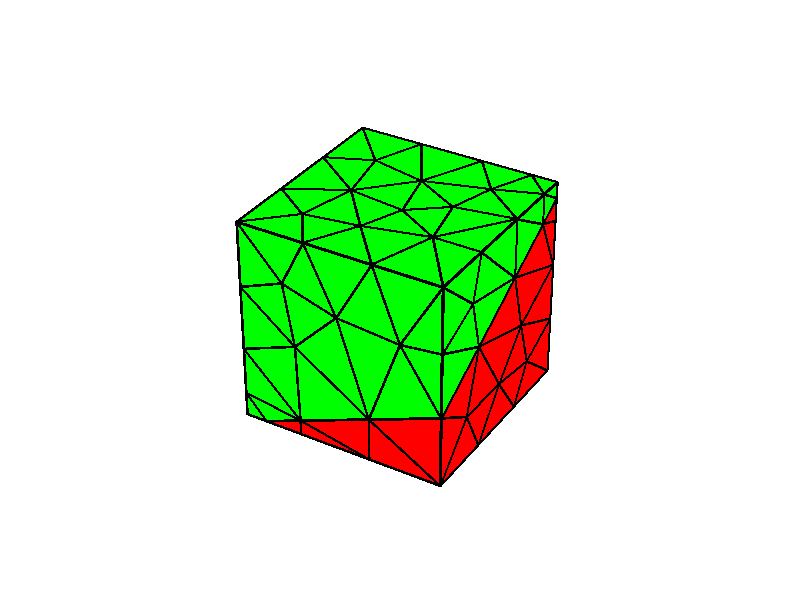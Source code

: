 #version 3.7;
#include "shapes.inc"
background {color rgb<1.000000,1.000000,1.000000>}
camera {
perspective
right x*image_width/image_height
location <3.962000, 4.827000, -5.270000>
look_at <0.500000, 0.500000, 0.500000>
angle 25.000000
sky <0.000000, 1.000000, 0.000000>
}
light_source { <3.962000, 4.827000, -5.270000> rgb<1.000000, 1.000000, 1.000000> shadowless}

global_settings { assumed_gamma 2.2 }
union {

mesh2 {
  vertex_vectors {
    88,
    <1.000000000000,0.000000000000,0.000000000000>,
    <1.000000000000,1.000000000000,0.000000000000>,
    <0.000000000000,1.000000000000,0.000000000000>,
    <0.000000000000,0.072876995892,0.000000000000>,
    <0.000000000000,1.000000000000,0.523792986818>,
    <1.000000000000,1.000000000000,0.921109989703>,
    <1.000000000000,0.000000000000,0.356143977106>,
    <0.103627646137,0.000000000000,0.000000000000>,
    <0.000000000000,0.000000000000,0.000000000000>,
    <0.000000000000,0.000000000000,1.000000000000>,
    <0.000000000000,1.000000000000,1.000000000000>,
    <1.000000000000,1.000000000000,1.000000000000>,
    <1.000000000000,0.000000000000,1.000000000000>,
    <0.000000000000,0.701104617235,0.000000000000>,
    <0.000000000000,0.402209234470,0.000000000000>,
    <0.000000000000,0.182654408751,0.000000000000>,
    <0.000000000000,0.182654408751,0.062020507216>,
    <0.000000000000,0.402209234470,0.186061521649>,
    <0.000000000000,0.701104617235,0.354927254234>,
    <0.000000000000,1.000000000000,0.261896493409>,
    <1.000000000000,0.333333333333,0.000000000000>,
    <1.000000000000,0.666666666667,0.000000000000>,
    <1.000000000000,1.000000000000,0.288501209186>,
    <1.000000000000,1.000000000000,0.577002418372>,
    <1.000000000000,1.000000000000,0.806407465926>,
    <1.000000000000,0.875473586152,0.850756798208>,
    <1.000000000000,0.626420758457,0.710050415219>,
    <1.000000000000,0.313210379228,0.533097196163>,
    <0.644614079982,0.000000000000,0.214943108497>,
    <0.289228159963,0.000000000000,0.073742239887>,
    <0.289228159963,0.000000000000,0.000000000000>,
    <0.644614079982,0.000000000000,0.000000000000>,
    <0.666666666667,1.000000000000,0.000000000000>,
    <0.333333333333,1.000000000000,0.000000000000>,
    <0.313210379228,1.000000000000,0.648236795966>,
    <0.626420758457,1.000000000000,0.772680605113>,
    <0.875473586152,1.000000000000,0.871633528173>,
    <0.000000000000,0.000000000000,0.118406524671>,
    <0.000000000000,0.000000000000,0.355219574014>,
    <0.000000000000,0.000000000000,0.677609787007>,
    <0.000000000000,0.333333333333,1.000000000000>,
    <0.000000000000,0.666666666667,1.000000000000>,
    <0.000000000000,1.000000000000,0.761896493409>,
    <1.000000000000,0.875473586152,1.000000000000>,
    <1.000000000000,0.626420758457,1.000000000000>,
    <1.000000000000,0.313210379228,1.000000000000>,
    <1.000000000000,0.000000000000,0.678071988553>,
    <0.666666666667,0.000000000000,1.000000000000>,
    <0.333333333333,0.000000000000,1.000000000000>,
    <0.313210379228,1.000000000000,1.000000000000>,
    <0.626420758457,1.000000000000,1.000000000000>,
    <0.875473586152,1.000000000000,1.000000000000>,
    <0.000000000000,0.850552308617,0.130948246705>,
    <1.000000000000,0.511807085053,0.219380169554>,
    <1.000000000000,0.776565927567,0.184454943986>,
    <1.000000000000,0.704667358384,0.418747725413>,
    <1.000000000000,0.219942911644,0.224539875377>,
    <0.699719460231,1.000000000000,0.458260958483>,
    <0.764143265934,1.000000000000,0.198467133220>,
    <0.494542352852,1.000000000000,0.264677588646>,
    <0.190181010902,1.000000000000,0.283100644140>,
    <0.425030917231,0.276352568235,0.000000000000>,
    <0.244606163224,0.524348277188,0.000000000000>,
    <0.513631647844,0.532352374883,0.000000000000>,
    <0.729981213298,0.720142398633,0.000000000000>,
    <0.759036836908,0.361263905965,0.000000000000>,
    <0.151784698079,0.208348783505,0.000000000000>,
    <0.191361619853,0.787344828536,0.000000000000>,
    <0.438824267986,0.761363336170,0.000000000000>,
    <0.000000000000,0.813535924694,0.725023285080>,
    <0.000000000000,0.201841694023,0.702796286444>,
    <0.000000000000,0.364272566544,0.474425381623>,
    <0.000000000000,0.513444264259,0.709522976020>,
    <1.000000000000,0.250568303383,0.784243919987>,
    <0.800121033704,0.000000000000,0.655359019303>,
    <0.489445455573,0.000000000000,0.682995041661>,
    <0.218334003960,0.000000000000,0.765928426277>,
    <0.273603616186,0.000000000000,0.461739696057>,
    <0.156605189614,1.000000000000,0.852533322344>,
    <0.200000000000,0.195975409179,1.000000000000>,
    <0.464064829583,0.237924129741,1.000000000000>,
    <0.267622477801,0.475842234965,1.000000000000>,
    <0.546205218937,0.442045370203,1.000000000000>,
    <0.486325247700,0.704090536183,1.000000000000>,
    <0.215401594113,0.761343459969,1.000000000000>,
    <0.770561295737,0.313681779957,1.000000000000>,
    <0.716992354972,0.576171822069,1.000000000000>,
    <0.783006532076,0.795824001443,1.000000000000> 
  }
  texture_list {
    172,
    texture{pigment{rgb<1.000000000000,0.000000000000,0.000000000000>} finish {ambient 0.600000 diffuse 0.600000 reflection 0.000000}}
    texture{pigment{rgb<1.000000000000,0.000000000000,0.000000000000>} finish {ambient 0.600000 diffuse 0.600000 reflection 0.000000}}
    texture{pigment{rgb<1.000000000000,0.000000000000,0.000000000000>} finish {ambient 0.600000 diffuse 0.600000 reflection 0.000000}}
    texture{pigment{rgb<1.000000000000,0.000000000000,0.000000000000>} finish {ambient 0.600000 diffuse 0.600000 reflection 0.000000}}
    texture{pigment{rgb<1.000000000000,0.000000000000,0.000000000000>} finish {ambient 0.600000 diffuse 0.600000 reflection 0.000000}}
    texture{pigment{rgb<1.000000000000,0.000000000000,0.000000000000>} finish {ambient 0.600000 diffuse 0.600000 reflection 0.000000}}
    texture{pigment{rgb<1.000000000000,0.000000000000,0.000000000000>} finish {ambient 0.600000 diffuse 0.600000 reflection 0.000000}}
    texture{pigment{rgb<1.000000000000,0.000000000000,0.000000000000>} finish {ambient 0.600000 diffuse 0.600000 reflection 0.000000}}
    texture{pigment{rgb<1.000000000000,0.000000000000,0.000000000000>} finish {ambient 0.600000 diffuse 0.600000 reflection 0.000000}}
    texture{pigment{rgb<1.000000000000,0.000000000000,0.000000000000>} finish {ambient 0.600000 diffuse 0.600000 reflection 0.000000}}
    texture{pigment{rgb<1.000000000000,0.000000000000,0.000000000000>} finish {ambient 0.600000 diffuse 0.600000 reflection 0.000000}}
    texture{pigment{rgb<1.000000000000,0.000000000000,0.000000000000>} finish {ambient 0.600000 diffuse 0.600000 reflection 0.000000}}
    texture{pigment{rgb<1.000000000000,0.000000000000,0.000000000000>} finish {ambient 0.600000 diffuse 0.600000 reflection 0.000000}}
    texture{pigment{rgb<1.000000000000,0.000000000000,0.000000000000>} finish {ambient 0.600000 diffuse 0.600000 reflection 0.000000}}
    texture{pigment{rgb<1.000000000000,0.000000000000,0.000000000000>} finish {ambient 0.600000 diffuse 0.600000 reflection 0.000000}}
    texture{pigment{rgb<1.000000000000,0.000000000000,0.000000000000>} finish {ambient 0.600000 diffuse 0.600000 reflection 0.000000}}
    texture{pigment{rgb<1.000000000000,0.000000000000,0.000000000000>} finish {ambient 0.600000 diffuse 0.600000 reflection 0.000000}}
    texture{pigment{rgb<1.000000000000,0.000000000000,0.000000000000>} finish {ambient 0.600000 diffuse 0.600000 reflection 0.000000}}
    texture{pigment{rgb<1.000000000000,0.000000000000,0.000000000000>} finish {ambient 0.600000 diffuse 0.600000 reflection 0.000000}}
    texture{pigment{rgb<1.000000000000,0.000000000000,0.000000000000>} finish {ambient 0.600000 diffuse 0.600000 reflection 0.000000}}
    texture{pigment{rgb<1.000000000000,0.000000000000,0.000000000000>} finish {ambient 0.600000 diffuse 0.600000 reflection 0.000000}}
    texture{pigment{rgb<1.000000000000,0.000000000000,0.000000000000>} finish {ambient 0.600000 diffuse 0.600000 reflection 0.000000}}
    texture{pigment{rgb<1.000000000000,0.000000000000,0.000000000000>} finish {ambient 0.600000 diffuse 0.600000 reflection 0.000000}}
    texture{pigment{rgb<1.000000000000,0.000000000000,0.000000000000>} finish {ambient 0.600000 diffuse 0.600000 reflection 0.000000}}
    texture{pigment{rgb<1.000000000000,0.000000000000,0.000000000000>} finish {ambient 0.600000 diffuse 0.600000 reflection 0.000000}}
    texture{pigment{rgb<1.000000000000,0.000000000000,0.000000000000>} finish {ambient 0.600000 diffuse 0.600000 reflection 0.000000}}
    texture{pigment{rgb<1.000000000000,0.000000000000,0.000000000000>} finish {ambient 0.600000 diffuse 0.600000 reflection 0.000000}}
    texture{pigment{rgb<1.000000000000,0.000000000000,0.000000000000>} finish {ambient 0.600000 diffuse 0.600000 reflection 0.000000}}
    texture{pigment{rgb<1.000000000000,0.000000000000,0.000000000000>} finish {ambient 0.600000 diffuse 0.600000 reflection 0.000000}}
    texture{pigment{rgb<1.000000000000,0.000000000000,0.000000000000>} finish {ambient 0.600000 diffuse 0.600000 reflection 0.000000}}
    texture{pigment{rgb<1.000000000000,0.000000000000,0.000000000000>} finish {ambient 0.600000 diffuse 0.600000 reflection 0.000000}}
    texture{pigment{rgb<1.000000000000,0.000000000000,0.000000000000>} finish {ambient 0.600000 diffuse 0.600000 reflection 0.000000}}
    texture{pigment{rgb<1.000000000000,0.000000000000,0.000000000000>} finish {ambient 0.600000 diffuse 0.600000 reflection 0.000000}}
    texture{pigment{rgb<1.000000000000,0.000000000000,0.000000000000>} finish {ambient 0.600000 diffuse 0.600000 reflection 0.000000}}
    texture{pigment{rgb<1.000000000000,0.000000000000,0.000000000000>} finish {ambient 0.600000 diffuse 0.600000 reflection 0.000000}}
    texture{pigment{rgb<1.000000000000,0.000000000000,0.000000000000>} finish {ambient 0.600000 diffuse 0.600000 reflection 0.000000}}
    texture{pigment{rgb<1.000000000000,0.000000000000,0.000000000000>} finish {ambient 0.600000 diffuse 0.600000 reflection 0.000000}}
    texture{pigment{rgb<1.000000000000,0.000000000000,0.000000000000>} finish {ambient 0.600000 diffuse 0.600000 reflection 0.000000}}
    texture{pigment{rgb<1.000000000000,0.000000000000,0.000000000000>} finish {ambient 0.600000 diffuse 0.600000 reflection 0.000000}}
    texture{pigment{rgb<1.000000000000,0.000000000000,0.000000000000>} finish {ambient 0.600000 diffuse 0.600000 reflection 0.000000}}
    texture{pigment{rgb<1.000000000000,0.000000000000,0.000000000000>} finish {ambient 0.600000 diffuse 0.600000 reflection 0.000000}}
    texture{pigment{rgb<1.000000000000,0.000000000000,0.000000000000>} finish {ambient 0.600000 diffuse 0.600000 reflection 0.000000}}
    texture{pigment{rgb<1.000000000000,0.000000000000,0.000000000000>} finish {ambient 0.600000 diffuse 0.600000 reflection 0.000000}}
    texture{pigment{rgb<1.000000000000,0.000000000000,0.000000000000>} finish {ambient 0.600000 diffuse 0.600000 reflection 0.000000}}
    texture{pigment{rgb<1.000000000000,0.000000000000,0.000000000000>} finish {ambient 0.600000 diffuse 0.600000 reflection 0.000000}}
    texture{pigment{rgb<1.000000000000,0.000000000000,0.000000000000>} finish {ambient 0.600000 diffuse 0.600000 reflection 0.000000}}
    texture{pigment{rgb<1.000000000000,0.000000000000,0.000000000000>} finish {ambient 0.600000 diffuse 0.600000 reflection 0.000000}}
    texture{pigment{rgb<1.000000000000,0.000000000000,0.000000000000>} finish {ambient 0.600000 diffuse 0.600000 reflection 0.000000}}
    texture{pigment{rgb<1.000000000000,0.000000000000,0.000000000000>} finish {ambient 0.600000 diffuse 0.600000 reflection 0.000000}}
    texture{pigment{rgb<1.000000000000,0.000000000000,0.000000000000>} finish {ambient 0.600000 diffuse 0.600000 reflection 0.000000}}
    texture{pigment{rgb<1.000000000000,0.000000000000,0.000000000000>} finish {ambient 0.600000 diffuse 0.600000 reflection 0.000000}}
    texture{pigment{rgb<1.000000000000,0.000000000000,0.000000000000>} finish {ambient 0.600000 diffuse 0.600000 reflection 0.000000}}
    texture{pigment{rgb<1.000000000000,0.000000000000,0.000000000000>} finish {ambient 0.600000 diffuse 0.600000 reflection 0.000000}}
    texture{pigment{rgb<1.000000000000,0.000000000000,0.000000000000>} finish {ambient 0.600000 diffuse 0.600000 reflection 0.000000}}
    texture{pigment{rgb<1.000000000000,0.000000000000,0.000000000000>} finish {ambient 0.600000 diffuse 0.600000 reflection 0.000000}}
    texture{pigment{rgb<1.000000000000,0.000000000000,0.000000000000>} finish {ambient 0.600000 diffuse 0.600000 reflection 0.000000}}
    texture{pigment{rgb<1.000000000000,0.000000000000,0.000000000000>} finish {ambient 0.600000 diffuse 0.600000 reflection 0.000000}}
    texture{pigment{rgb<1.000000000000,0.000000000000,0.000000000000>} finish {ambient 0.600000 diffuse 0.600000 reflection 0.000000}}
    texture{pigment{rgb<1.000000000000,0.000000000000,0.000000000000>} finish {ambient 0.600000 diffuse 0.600000 reflection 0.000000}}
    texture{pigment{rgb<1.000000000000,0.000000000000,0.000000000000>} finish {ambient 0.600000 diffuse 0.600000 reflection 0.000000}}
    texture{pigment{rgb<1.000000000000,0.000000000000,0.000000000000>} finish {ambient 0.600000 diffuse 0.600000 reflection 0.000000}}
    texture{pigment{rgb<1.000000000000,0.000000000000,0.000000000000>} finish {ambient 0.600000 diffuse 0.600000 reflection 0.000000}}
    texture{pigment{rgb<1.000000000000,0.000000000000,0.000000000000>} finish {ambient 0.600000 diffuse 0.600000 reflection 0.000000}}
    texture{pigment{rgb<1.000000000000,0.000000000000,0.000000000000>} finish {ambient 0.600000 diffuse 0.600000 reflection 0.000000}}
    texture{pigment{rgb<1.000000000000,0.000000000000,0.000000000000>} finish {ambient 0.600000 diffuse 0.600000 reflection 0.000000}}
    texture{pigment{rgb<1.000000000000,0.000000000000,0.000000000000>} finish {ambient 0.600000 diffuse 0.600000 reflection 0.000000}}
    texture{pigment{rgb<1.000000000000,0.000000000000,0.000000000000>} finish {ambient 0.600000 diffuse 0.600000 reflection 0.000000}}
    texture{pigment{rgb<1.000000000000,0.000000000000,0.000000000000>} finish {ambient 0.600000 diffuse 0.600000 reflection 0.000000}}
    texture{pigment{rgb<1.000000000000,0.000000000000,0.000000000000>} finish {ambient 0.600000 diffuse 0.600000 reflection 0.000000}}
    texture{pigment{rgb<1.000000000000,0.000000000000,0.000000000000>} finish {ambient 0.600000 diffuse 0.600000 reflection 0.000000}}
    texture{pigment{rgb<1.000000000000,0.000000000000,0.000000000000>} finish {ambient 0.600000 diffuse 0.600000 reflection 0.000000}}
    texture{pigment{rgb<1.000000000000,0.000000000000,0.000000000000>} finish {ambient 0.600000 diffuse 0.600000 reflection 0.000000}}
    texture{pigment{rgb<1.000000000000,0.000000000000,0.000000000000>} finish {ambient 0.600000 diffuse 0.600000 reflection 0.000000}}
    texture{pigment{rgb<1.000000000000,0.000000000000,0.000000000000>} finish {ambient 0.600000 diffuse 0.600000 reflection 0.000000}}
    texture{pigment{rgb<1.000000000000,0.000000000000,0.000000000000>} finish {ambient 0.600000 diffuse 0.600000 reflection 0.000000}}
    texture{pigment{rgb<1.000000000000,0.000000000000,0.000000000000>} finish {ambient 0.600000 diffuse 0.600000 reflection 0.000000}}
    texture{pigment{rgb<1.000000000000,0.000000000000,0.000000000000>} finish {ambient 0.600000 diffuse 0.600000 reflection 0.000000}}
    texture{pigment{rgb<1.000000000000,0.000000000000,0.000000000000>} finish {ambient 0.600000 diffuse 0.600000 reflection 0.000000}}
    texture{pigment{rgb<1.000000000000,0.000000000000,0.000000000000>} finish {ambient 0.600000 diffuse 0.600000 reflection 0.000000}}
    texture{pigment{rgb<1.000000000000,0.000000000000,0.000000000000>} finish {ambient 0.600000 diffuse 0.600000 reflection 0.000000}}
    texture{pigment{rgb<0.000000000000,1.000000000000,0.000000000000>} finish {ambient 0.600000 diffuse 0.600000 reflection 0.000000}}
    texture{pigment{rgb<0.000000000000,1.000000000000,0.000000000000>} finish {ambient 0.600000 diffuse 0.600000 reflection 0.000000}}
    texture{pigment{rgb<0.000000000000,1.000000000000,0.000000000000>} finish {ambient 0.600000 diffuse 0.600000 reflection 0.000000}}
    texture{pigment{rgb<0.000000000000,1.000000000000,0.000000000000>} finish {ambient 0.600000 diffuse 0.600000 reflection 0.000000}}
    texture{pigment{rgb<0.000000000000,1.000000000000,0.000000000000>} finish {ambient 0.600000 diffuse 0.600000 reflection 0.000000}}
    texture{pigment{rgb<0.000000000000,1.000000000000,0.000000000000>} finish {ambient 0.600000 diffuse 0.600000 reflection 0.000000}}
    texture{pigment{rgb<0.000000000000,1.000000000000,0.000000000000>} finish {ambient 0.600000 diffuse 0.600000 reflection 0.000000}}
    texture{pigment{rgb<0.000000000000,1.000000000000,0.000000000000>} finish {ambient 0.600000 diffuse 0.600000 reflection 0.000000}}
    texture{pigment{rgb<0.000000000000,1.000000000000,0.000000000000>} finish {ambient 0.600000 diffuse 0.600000 reflection 0.000000}}
    texture{pigment{rgb<0.000000000000,1.000000000000,0.000000000000>} finish {ambient 0.600000 diffuse 0.600000 reflection 0.000000}}
    texture{pigment{rgb<0.000000000000,1.000000000000,0.000000000000>} finish {ambient 0.600000 diffuse 0.600000 reflection 0.000000}}
    texture{pigment{rgb<0.000000000000,1.000000000000,0.000000000000>} finish {ambient 0.600000 diffuse 0.600000 reflection 0.000000}}
    texture{pigment{rgb<0.000000000000,1.000000000000,0.000000000000>} finish {ambient 0.600000 diffuse 0.600000 reflection 0.000000}}
    texture{pigment{rgb<0.000000000000,1.000000000000,0.000000000000>} finish {ambient 0.600000 diffuse 0.600000 reflection 0.000000}}
    texture{pigment{rgb<0.000000000000,1.000000000000,0.000000000000>} finish {ambient 0.600000 diffuse 0.600000 reflection 0.000000}}
    texture{pigment{rgb<0.000000000000,1.000000000000,0.000000000000>} finish {ambient 0.600000 diffuse 0.600000 reflection 0.000000}}
    texture{pigment{rgb<0.000000000000,1.000000000000,0.000000000000>} finish {ambient 0.600000 diffuse 0.600000 reflection 0.000000}}
    texture{pigment{rgb<0.000000000000,1.000000000000,0.000000000000>} finish {ambient 0.600000 diffuse 0.600000 reflection 0.000000}}
    texture{pigment{rgb<0.000000000000,1.000000000000,0.000000000000>} finish {ambient 0.600000 diffuse 0.600000 reflection 0.000000}}
    texture{pigment{rgb<0.000000000000,1.000000000000,0.000000000000>} finish {ambient 0.600000 diffuse 0.600000 reflection 0.000000}}
    texture{pigment{rgb<0.000000000000,1.000000000000,0.000000000000>} finish {ambient 0.600000 diffuse 0.600000 reflection 0.000000}}
    texture{pigment{rgb<0.000000000000,1.000000000000,0.000000000000>} finish {ambient 0.600000 diffuse 0.600000 reflection 0.000000}}
    texture{pigment{rgb<0.000000000000,1.000000000000,0.000000000000>} finish {ambient 0.600000 diffuse 0.600000 reflection 0.000000}}
    texture{pigment{rgb<0.000000000000,1.000000000000,0.000000000000>} finish {ambient 0.600000 diffuse 0.600000 reflection 0.000000}}
    texture{pigment{rgb<0.000000000000,1.000000000000,0.000000000000>} finish {ambient 0.600000 diffuse 0.600000 reflection 0.000000}}
    texture{pigment{rgb<0.000000000000,1.000000000000,0.000000000000>} finish {ambient 0.600000 diffuse 0.600000 reflection 0.000000}}
    texture{pigment{rgb<0.000000000000,1.000000000000,0.000000000000>} finish {ambient 0.600000 diffuse 0.600000 reflection 0.000000}}
    texture{pigment{rgb<0.000000000000,1.000000000000,0.000000000000>} finish {ambient 0.600000 diffuse 0.600000 reflection 0.000000}}
    texture{pigment{rgb<0.000000000000,1.000000000000,0.000000000000>} finish {ambient 0.600000 diffuse 0.600000 reflection 0.000000}}
    texture{pigment{rgb<0.000000000000,1.000000000000,0.000000000000>} finish {ambient 0.600000 diffuse 0.600000 reflection 0.000000}}
    texture{pigment{rgb<0.000000000000,1.000000000000,0.000000000000>} finish {ambient 0.600000 diffuse 0.600000 reflection 0.000000}}
    texture{pigment{rgb<0.000000000000,1.000000000000,0.000000000000>} finish {ambient 0.600000 diffuse 0.600000 reflection 0.000000}}
    texture{pigment{rgb<0.000000000000,1.000000000000,0.000000000000>} finish {ambient 0.600000 diffuse 0.600000 reflection 0.000000}}
    texture{pigment{rgb<0.000000000000,1.000000000000,0.000000000000>} finish {ambient 0.600000 diffuse 0.600000 reflection 0.000000}}
    texture{pigment{rgb<0.000000000000,1.000000000000,0.000000000000>} finish {ambient 0.600000 diffuse 0.600000 reflection 0.000000}}
    texture{pigment{rgb<0.000000000000,1.000000000000,0.000000000000>} finish {ambient 0.600000 diffuse 0.600000 reflection 0.000000}}
    texture{pigment{rgb<0.000000000000,1.000000000000,0.000000000000>} finish {ambient 0.600000 diffuse 0.600000 reflection 0.000000}}
    texture{pigment{rgb<0.000000000000,1.000000000000,0.000000000000>} finish {ambient 0.600000 diffuse 0.600000 reflection 0.000000}}
    texture{pigment{rgb<0.000000000000,1.000000000000,0.000000000000>} finish {ambient 0.600000 diffuse 0.600000 reflection 0.000000}}
    texture{pigment{rgb<0.000000000000,1.000000000000,0.000000000000>} finish {ambient 0.600000 diffuse 0.600000 reflection 0.000000}}
    texture{pigment{rgb<0.000000000000,1.000000000000,0.000000000000>} finish {ambient 0.600000 diffuse 0.600000 reflection 0.000000}}
    texture{pigment{rgb<0.000000000000,1.000000000000,0.000000000000>} finish {ambient 0.600000 diffuse 0.600000 reflection 0.000000}}
    texture{pigment{rgb<0.000000000000,1.000000000000,0.000000000000>} finish {ambient 0.600000 diffuse 0.600000 reflection 0.000000}}
    texture{pigment{rgb<0.000000000000,1.000000000000,0.000000000000>} finish {ambient 0.600000 diffuse 0.600000 reflection 0.000000}}
    texture{pigment{rgb<0.000000000000,1.000000000000,0.000000000000>} finish {ambient 0.600000 diffuse 0.600000 reflection 0.000000}}
    texture{pigment{rgb<0.000000000000,1.000000000000,0.000000000000>} finish {ambient 0.600000 diffuse 0.600000 reflection 0.000000}}
    texture{pigment{rgb<0.000000000000,1.000000000000,0.000000000000>} finish {ambient 0.600000 diffuse 0.600000 reflection 0.000000}}
    texture{pigment{rgb<0.000000000000,1.000000000000,0.000000000000>} finish {ambient 0.600000 diffuse 0.600000 reflection 0.000000}}
    texture{pigment{rgb<0.000000000000,1.000000000000,0.000000000000>} finish {ambient 0.600000 diffuse 0.600000 reflection 0.000000}}
    texture{pigment{rgb<0.000000000000,1.000000000000,0.000000000000>} finish {ambient 0.600000 diffuse 0.600000 reflection 0.000000}}
    texture{pigment{rgb<0.000000000000,1.000000000000,0.000000000000>} finish {ambient 0.600000 diffuse 0.600000 reflection 0.000000}}
    texture{pigment{rgb<0.000000000000,1.000000000000,0.000000000000>} finish {ambient 0.600000 diffuse 0.600000 reflection 0.000000}}
    texture{pigment{rgb<0.000000000000,1.000000000000,0.000000000000>} finish {ambient 0.600000 diffuse 0.600000 reflection 0.000000}}
    texture{pigment{rgb<0.000000000000,1.000000000000,0.000000000000>} finish {ambient 0.600000 diffuse 0.600000 reflection 0.000000}}
    texture{pigment{rgb<0.000000000000,1.000000000000,0.000000000000>} finish {ambient 0.600000 diffuse 0.600000 reflection 0.000000}}
    texture{pigment{rgb<0.000000000000,1.000000000000,0.000000000000>} finish {ambient 0.600000 diffuse 0.600000 reflection 0.000000}}
    texture{pigment{rgb<0.000000000000,1.000000000000,0.000000000000>} finish {ambient 0.600000 diffuse 0.600000 reflection 0.000000}}
    texture{pigment{rgb<0.000000000000,1.000000000000,0.000000000000>} finish {ambient 0.600000 diffuse 0.600000 reflection 0.000000}}
    texture{pigment{rgb<0.000000000000,1.000000000000,0.000000000000>} finish {ambient 0.600000 diffuse 0.600000 reflection 0.000000}}
    texture{pigment{rgb<0.000000000000,1.000000000000,0.000000000000>} finish {ambient 0.600000 diffuse 0.600000 reflection 0.000000}}
    texture{pigment{rgb<0.000000000000,1.000000000000,0.000000000000>} finish {ambient 0.600000 diffuse 0.600000 reflection 0.000000}}
    texture{pigment{rgb<0.000000000000,1.000000000000,0.000000000000>} finish {ambient 0.600000 diffuse 0.600000 reflection 0.000000}}
    texture{pigment{rgb<0.000000000000,1.000000000000,0.000000000000>} finish {ambient 0.600000 diffuse 0.600000 reflection 0.000000}}
    texture{pigment{rgb<0.000000000000,1.000000000000,0.000000000000>} finish {ambient 0.600000 diffuse 0.600000 reflection 0.000000}}
    texture{pigment{rgb<0.000000000000,1.000000000000,0.000000000000>} finish {ambient 0.600000 diffuse 0.600000 reflection 0.000000}}
    texture{pigment{rgb<0.000000000000,1.000000000000,0.000000000000>} finish {ambient 0.600000 diffuse 0.600000 reflection 0.000000}}
    texture{pigment{rgb<0.000000000000,1.000000000000,0.000000000000>} finish {ambient 0.600000 diffuse 0.600000 reflection 0.000000}}
    texture{pigment{rgb<0.000000000000,1.000000000000,0.000000000000>} finish {ambient 0.600000 diffuse 0.600000 reflection 0.000000}}
    texture{pigment{rgb<0.000000000000,1.000000000000,0.000000000000>} finish {ambient 0.600000 diffuse 0.600000 reflection 0.000000}}
    texture{pigment{rgb<0.000000000000,1.000000000000,0.000000000000>} finish {ambient 0.600000 diffuse 0.600000 reflection 0.000000}}
    texture{pigment{rgb<0.000000000000,1.000000000000,0.000000000000>} finish {ambient 0.600000 diffuse 0.600000 reflection 0.000000}}
    texture{pigment{rgb<0.000000000000,1.000000000000,0.000000000000>} finish {ambient 0.600000 diffuse 0.600000 reflection 0.000000}}
    texture{pigment{rgb<0.000000000000,1.000000000000,0.000000000000>} finish {ambient 0.600000 diffuse 0.600000 reflection 0.000000}}
    texture{pigment{rgb<0.000000000000,1.000000000000,0.000000000000>} finish {ambient 0.600000 diffuse 0.600000 reflection 0.000000}}
    texture{pigment{rgb<0.000000000000,1.000000000000,0.000000000000>} finish {ambient 0.600000 diffuse 0.600000 reflection 0.000000}}
    texture{pigment{rgb<0.000000000000,1.000000000000,0.000000000000>} finish {ambient 0.600000 diffuse 0.600000 reflection 0.000000}}
    texture{pigment{rgb<0.000000000000,1.000000000000,0.000000000000>} finish {ambient 0.600000 diffuse 0.600000 reflection 0.000000}}
    texture{pigment{rgb<0.000000000000,1.000000000000,0.000000000000>} finish {ambient 0.600000 diffuse 0.600000 reflection 0.000000}}
    texture{pigment{rgb<0.000000000000,1.000000000000,0.000000000000>} finish {ambient 0.600000 diffuse 0.600000 reflection 0.000000}}
    texture{pigment{rgb<0.000000000000,1.000000000000,0.000000000000>} finish {ambient 0.600000 diffuse 0.600000 reflection 0.000000}}
    texture{pigment{rgb<0.000000000000,1.000000000000,0.000000000000>} finish {ambient 0.600000 diffuse 0.600000 reflection 0.000000}}
    texture{pigment{rgb<0.000000000000,1.000000000000,0.000000000000>} finish {ambient 0.600000 diffuse 0.600000 reflection 0.000000}}
    texture{pigment{rgb<0.000000000000,1.000000000000,0.000000000000>} finish {ambient 0.600000 diffuse 0.600000 reflection 0.000000}}
    texture{pigment{rgb<0.000000000000,1.000000000000,0.000000000000>} finish {ambient 0.600000 diffuse 0.600000 reflection 0.000000}}
    texture{pigment{rgb<0.000000000000,1.000000000000,0.000000000000>} finish {ambient 0.600000 diffuse 0.600000 reflection 0.000000}}
    texture{pigment{rgb<0.000000000000,1.000000000000,0.000000000000>} finish {ambient 0.600000 diffuse 0.600000 reflection 0.000000}}
    texture{pigment{rgb<0.000000000000,1.000000000000,0.000000000000>} finish {ambient 0.600000 diffuse 0.600000 reflection 0.000000}}
    texture{pigment{rgb<0.000000000000,1.000000000000,0.000000000000>} finish {ambient 0.600000 diffuse 0.600000 reflection 0.000000}}
    texture{pigment{rgb<0.000000000000,1.000000000000,0.000000000000>} finish {ambient 0.600000 diffuse 0.600000 reflection 0.000000}}
    texture{pigment{rgb<0.000000000000,1.000000000000,0.000000000000>} finish {ambient 0.600000 diffuse 0.600000 reflection 0.000000}}
    texture{pigment{rgb<0.000000000000,1.000000000000,0.000000000000>} finish {ambient 0.600000 diffuse 0.600000 reflection 0.000000}}
    texture{pigment{rgb<0.000000000000,1.000000000000,0.000000000000>} finish {ambient 0.600000 diffuse 0.600000 reflection 0.000000}}
  }
  face_indices {
    172,
    <22,54,1>,0,
    <58,22,1>,1,
    <33,60,59>,2,
    <59,58,32>,3,
    <62,63,61>,4,
    <66,62,61>,5,
    <61,66,30>,6,
    <18,52,19>,7,
    <63,65,61>,8,
    <23,26,25>,9,
    <62,67,13>,10,
    <28,29,31>,11,
    <65,31,61>,12,
    <34,60,4>,13,
    <32,58,1>,14,
    <64,32,1>,15,
    <4,18,19>,16,
    <60,19,4>,17,
    <54,1,21>,18,
    <21,64,1>,19,
    <26,23,55>,20,
    <27,26,55>,21,
    <53,27,55>,22,
    <56,0,20>,23,
    <0,20,65>,24,
    <7,30,66>,25,
    <7,30,29>,26,
    <65,20,21>,27,
    <21,53,20>,28,
    <16,3,15>,29,
    <3,15,66>,30,
    <7,3,66>,31,
    <23,35,36>,32,
    <62,63,68>,33,
    <64,63,65>,34,
    <64,63,68>,35,
    <52,2,19>,36,
    <19,60,2>,37,
    <60,33,2>,38,
    <33,2,67>,39,
    <67,13,2>,40,
    <13,2,52>,41,
    <53,54,55>,42,
    <27,53,56>,43,
    <22,55,54>,44,
    <56,6,27>,45,
    <14,62,13>,46,
    <13,17,14>,47,
    <25,24,5>,48,
    <24,5,36>,49,
    <0,31,28>,50,
    <23,57,35>,51,
    <24,36,23>,52,
    <16,15,14>,53,
    <15,14,66>,54,
    <30,61,31>,55,
    <29,30,31>,56,
    <23,24,25>,57,
    <54,21,53>,58,
    <57,35,34>,59,
    <34,59,57>,60,
    <65,0,31>,61,
    <57,58,22>,62,
    <59,57,58>,63,
    <14,17,16>,64,
    <65,21,64>,65,
    <18,13,52>,66,
    <6,56,0>,67,
    <0,28,6>,68,
    <53,56,20>,69,
    <68,32,33>,70,
    <33,59,32>,71,
    <64,68,32>,72,
    <22,23,57>,73,
    <22,23,55>,74,
    <66,14,62>,75,
    <67,62,68>,76,
    <34,60,59>,77,
    <68,33,67>,78,
    <13,17,18>,79,
    <87,86,83>,80,
    <81,82,83>,81,
    <35,50,36>,82,
    <81,80,82>,83,
    <73,12,46>,84,
    <12,46,74>,85,
    <26,27,73>,86,
    <76,77,39>,87,
    <8,7,3>,88,
    <3,37,8>,89,
    <8,7,37>,90,
    <16,3,37>,91,
    <34,35,49>,92,
    <79,40,81>,93,
    <28,6,74>,94,
    <80,79,81>,95,
    <34,42,4>,96,
    <4,69,42>,97,
    <80,85,47>,98,
    <74,12,47>,99,
    <80,85,82>,100,
    <45,73,12>,101,
    <12,85,45>,102,
    <7,29,37>,103,
    <83,49,84>,104,
    <49,50,83>,105,
    <49,50,35>,106,
    <49,78,34>,107,
    <81,83,84>,108,
    <80,79,48>,109,
    <77,76,75>,110,
    <78,42,10>,111,
    <42,10,69>,112,
    <40,79,9>,113,
    <9,70,40>,114,
    <78,34,42>,115,
    <51,43,87>,116,
    <5,25,43>,117,
    <69,72,18>,118,
    <74,47,75>,119,
    <75,74,28>,120,
    <25,26,44>,121,
    <70,71,72>,122,
    <50,51,87>,123,
    <50,51,36>,124,
    <39,38,70>,125,
    <39,38,77>,126,
    <81,41,84>,127,
    <6,46,74>,128,
    <39,70,9>,129,
    <9,76,39>,130,
    <82,83,86>,131,
    <51,5,36>,132,
    <18,4,69>,133,
    <77,75,28>,134,
    <50,83,87>,135,
    <28,29,77>,136,
    <51,43,11>,137,
    <43,11,5>,138,
    <5,51,11>,139,
    <29,38,37>,140,
    <78,49,10>,141,
    <49,10,84>,142,
    <38,17,71>,143,
    <38,16,37>,144,
    <29,38,77>,145,
    <76,48,75>,146,
    <18,71,72>,147,
    <26,73,45>,148,
    <41,40,72>,149,
    <41,40,81>,150,
    <75,47,48>,151,
    <47,48,80>,152,
    <17,38,16>,153,
    <38,70,71>,154,
    <85,82,86>,155,
    <41,69,72>,156,
    <18,17,71>,157,
    <73,27,46>,158,
    <44,26,45>,159,
    <45,85,44>,160,
    <27,6,46>,161,
    <85,86,44>,162,
    <12,47,85>,163,
    <41,69,10>,164,
    <10,84,41>,165,
    <43,87,44>,166,
    <25,43,44>,167,
    <40,70,72>,168,
    <9,76,48>,169,
    <79,9,48>,170,
    <86,44,87>,171 
  }
}
#declare elt3dedge =
  texture { pigment { rgb <0.000000,0.000000,0.000000> } finish {ambient 0.600000 diffuse 0.600000 reflection 0.000000} }
    cylinder {<                 1,                 1,    0.288501209186>,
              <                 1,    0.776565927567,    0.184454943986>,
              0.00594513765584376
    texture { elt3dedge }
  }
    sphere {<                 1,                 1,    0.288501209186>,
              0.00594513765584376
    texture { elt3dedge }
  }
    sphere {<                 1,    0.776565927567,    0.184454943986>,
              0.00594513765584376
    texture { elt3dedge }
  }
    cylinder {<                 1,    0.776565927567,    0.184454943986>,
              <                 1,                 1,                 0>,
              0.00594513765584376
    texture { elt3dedge }
  }
    sphere {<                 1,    0.776565927567,    0.184454943986>,
              0.00594513765584376
    texture { elt3dedge }
  }
    sphere {<                 1,                 1,                 0>,
              0.00594513765584376
    texture { elt3dedge }
  }
    cylinder {<                 1,                 1,    0.288501209186>,
              <                 1,                 1,                 0>,
              0.00594513765584376
    texture { elt3dedge }
  }
    sphere {<                 1,                 1,    0.288501209186>,
              0.00594513765584376
    texture { elt3dedge }
  }
    sphere {<                 1,                 1,                 0>,
              0.00594513765584376
    texture { elt3dedge }
  }
    cylinder {<    0.764143265934,                 1,     0.19846713322>,
              <                 1,                 1,    0.288501209186>,
              0.00594513765584376
    texture { elt3dedge }
  }
    sphere {<    0.764143265934,                 1,     0.19846713322>,
              0.00594513765584376
    texture { elt3dedge }
  }
    sphere {<                 1,                 1,    0.288501209186>,
              0.00594513765584376
    texture { elt3dedge }
  }
    cylinder {<    0.764143265934,                 1,     0.19846713322>,
              <                 1,                 1,                 0>,
              0.00594513765584376
    texture { elt3dedge }
  }
    sphere {<    0.764143265934,                 1,     0.19846713322>,
              0.00594513765584376
    texture { elt3dedge }
  }
    sphere {<                 1,                 1,                 0>,
              0.00594513765584376
    texture { elt3dedge }
  }
    cylinder {<    0.333333333333,                 1,                 0>,
              <    0.190181010902,                 1,     0.28310064414>,
              0.00594513765584376
    texture { elt3dedge }
  }
    sphere {<    0.333333333333,                 1,                 0>,
              0.00594513765584376
    texture { elt3dedge }
  }
    sphere {<    0.190181010902,                 1,     0.28310064414>,
              0.00594513765584376
    texture { elt3dedge }
  }
    cylinder {<    0.190181010902,                 1,     0.28310064414>,
              <    0.494542352852,                 1,    0.264677588646>,
              0.00594513765584376
    texture { elt3dedge }
  }
    sphere {<    0.190181010902,                 1,     0.28310064414>,
              0.00594513765584376
    texture { elt3dedge }
  }
    sphere {<    0.494542352852,                 1,    0.264677588646>,
              0.00594513765584376
    texture { elt3dedge }
  }
    cylinder {<    0.333333333333,                 1,                 0>,
              <    0.494542352852,                 1,    0.264677588646>,
              0.00594513765584376
    texture { elt3dedge }
  }
    sphere {<    0.333333333333,                 1,                 0>,
              0.00594513765584376
    texture { elt3dedge }
  }
    sphere {<    0.494542352852,                 1,    0.264677588646>,
              0.00594513765584376
    texture { elt3dedge }
  }
    cylinder {<    0.494542352852,                 1,    0.264677588646>,
              <    0.764143265934,                 1,     0.19846713322>,
              0.00594513765584376
    texture { elt3dedge }
  }
    sphere {<    0.494542352852,                 1,    0.264677588646>,
              0.00594513765584376
    texture { elt3dedge }
  }
    sphere {<    0.764143265934,                 1,     0.19846713322>,
              0.00594513765584376
    texture { elt3dedge }
  }
    cylinder {<    0.764143265934,                 1,     0.19846713322>,
              <    0.666666666667,                 1,                 0>,
              0.00594513765584376
    texture { elt3dedge }
  }
    sphere {<    0.764143265934,                 1,     0.19846713322>,
              0.00594513765584376
    texture { elt3dedge }
  }
    sphere {<    0.666666666667,                 1,                 0>,
              0.00594513765584376
    texture { elt3dedge }
  }
    cylinder {<    0.494542352852,                 1,    0.264677588646>,
              <    0.666666666667,                 1,                 0>,
              0.00594513765584376
    texture { elt3dedge }
  }
    sphere {<    0.494542352852,                 1,    0.264677588646>,
              0.00594513765584376
    texture { elt3dedge }
  }
    sphere {<    0.666666666667,                 1,                 0>,
              0.00594513765584376
    texture { elt3dedge }
  }
    cylinder {<    0.244606163224,    0.524348277188,                 0>,
              <    0.513631647844,    0.532352374883,                 0>,
              0.00594513765584376
    texture { elt3dedge }
  }
    sphere {<    0.244606163224,    0.524348277188,                 0>,
              0.00594513765584376
    texture { elt3dedge }
  }
    sphere {<    0.513631647844,    0.532352374883,                 0>,
              0.00594513765584376
    texture { elt3dedge }
  }
    cylinder {<    0.513631647844,    0.532352374883,                 0>,
              <    0.425030917231,    0.276352568235,                 0>,
              0.00594513765584376
    texture { elt3dedge }
  }
    sphere {<    0.513631647844,    0.532352374883,                 0>,
              0.00594513765584376
    texture { elt3dedge }
  }
    sphere {<    0.425030917231,    0.276352568235,                 0>,
              0.00594513765584376
    texture { elt3dedge }
  }
    cylinder {<    0.244606163224,    0.524348277188,                 0>,
              <    0.425030917231,    0.276352568235,                 0>,
              0.00594513765584376
    texture { elt3dedge }
  }
    sphere {<    0.244606163224,    0.524348277188,                 0>,
              0.00594513765584376
    texture { elt3dedge }
  }
    sphere {<    0.425030917231,    0.276352568235,                 0>,
              0.00594513765584376
    texture { elt3dedge }
  }
    cylinder {<    0.151784698079,    0.208348783505,                 0>,
              <    0.244606163224,    0.524348277188,                 0>,
              0.00594513765584376
    texture { elt3dedge }
  }
    sphere {<    0.151784698079,    0.208348783505,                 0>,
              0.00594513765584376
    texture { elt3dedge }
  }
    sphere {<    0.244606163224,    0.524348277188,                 0>,
              0.00594513765584376
    texture { elt3dedge }
  }
    cylinder {<    0.151784698079,    0.208348783505,                 0>,
              <    0.425030917231,    0.276352568235,                 0>,
              0.00594513765584376
    texture { elt3dedge }
  }
    sphere {<    0.151784698079,    0.208348783505,                 0>,
              0.00594513765584376
    texture { elt3dedge }
  }
    sphere {<    0.425030917231,    0.276352568235,                 0>,
              0.00594513765584376
    texture { elt3dedge }
  }
    cylinder {<    0.151784698079,    0.208348783505,                 0>,
              <    0.289228159963,                 0,                 0>,
              0.00594513765584376
    texture { elt3dedge }
  }
    sphere {<    0.151784698079,    0.208348783505,                 0>,
              0.00594513765584376
    texture { elt3dedge }
  }
    sphere {<    0.289228159963,                 0,                 0>,
              0.00594513765584376
    texture { elt3dedge }
  }
    cylinder {<    0.425030917231,    0.276352568235,                 0>,
              <    0.289228159963,                 0,                 0>,
              0.00594513765584376
    texture { elt3dedge }
  }
    sphere {<    0.425030917231,    0.276352568235,                 0>,
              0.00594513765584376
    texture { elt3dedge }
  }
    sphere {<    0.289228159963,                 0,                 0>,
              0.00594513765584376
    texture { elt3dedge }
  }
    cylinder {<                 0,    0.701104617235,    0.354927254234>,
              <                 0,    0.850552308617,    0.130948246705>,
              0.00594513765584376
    texture { elt3dedge }
  }
    sphere {<                 0,    0.701104617235,    0.354927254234>,
              0.00594513765584376
    texture { elt3dedge }
  }
    sphere {<                 0,    0.850552308617,    0.130948246705>,
              0.00594513765584376
    texture { elt3dedge }
  }
    cylinder {<                 0,    0.850552308617,    0.130948246705>,
              <                 0,                 1,    0.261896493409>,
              0.00594513765584376
    texture { elt3dedge }
  }
    sphere {<                 0,    0.850552308617,    0.130948246705>,
              0.00594513765584376
    texture { elt3dedge }
  }
    sphere {<                 0,                 1,    0.261896493409>,
              0.00594513765584376
    texture { elt3dedge }
  }
    cylinder {<                 0,    0.701104617235,    0.354927254234>,
              <                 0,                 1,    0.261896493409>,
              0.00594513765584376
    texture { elt3dedge }
  }
    sphere {<                 0,    0.701104617235,    0.354927254234>,
              0.00594513765584376
    texture { elt3dedge }
  }
    sphere {<                 0,                 1,    0.261896493409>,
              0.00594513765584376
    texture { elt3dedge }
  }
    cylinder {<    0.513631647844,    0.532352374883,                 0>,
              <    0.759036836908,    0.361263905965,                 0>,
              0.00594513765584376
    texture { elt3dedge }
  }
    sphere {<    0.513631647844,    0.532352374883,                 0>,
              0.00594513765584376
    texture { elt3dedge }
  }
    sphere {<    0.759036836908,    0.361263905965,                 0>,
              0.00594513765584376
    texture { elt3dedge }
  }
    cylinder {<    0.759036836908,    0.361263905965,                 0>,
              <    0.425030917231,    0.276352568235,                 0>,
              0.00594513765584376
    texture { elt3dedge }
  }
    sphere {<    0.759036836908,    0.361263905965,                 0>,
              0.00594513765584376
    texture { elt3dedge }
  }
    sphere {<    0.425030917231,    0.276352568235,                 0>,
              0.00594513765584376
    texture { elt3dedge }
  }
    cylinder {<                 1,                 1,    0.577002418372>,
              <                 1,    0.626420758457,    0.710050415219>,
              0.00594513765584376
    texture { elt3dedge }
  }
    sphere {<                 1,                 1,    0.577002418372>,
              0.00594513765584376
    texture { elt3dedge }
  }
    sphere {<                 1,    0.626420758457,    0.710050415219>,
              0.00594513765584376
    texture { elt3dedge }
  }
    cylinder {<                 1,    0.626420758457,    0.710050415219>,
              <                 1,    0.875473586152,    0.850756798208>,
              0.00594513765584376
    texture { elt3dedge }
  }
    sphere {<                 1,    0.626420758457,    0.710050415219>,
              0.00594513765584376
    texture { elt3dedge }
  }
    sphere {<                 1,    0.875473586152,    0.850756798208>,
              0.00594513765584376
    texture { elt3dedge }
  }
    cylinder {<                 1,                 1,    0.577002418372>,
              <                 1,    0.875473586152,    0.850756798208>,
              0.00594513765584376
    texture { elt3dedge }
  }
    sphere {<                 1,                 1,    0.577002418372>,
              0.00594513765584376
    texture { elt3dedge }
  }
    sphere {<                 1,    0.875473586152,    0.850756798208>,
              0.00594513765584376
    texture { elt3dedge }
  }
    cylinder {<    0.244606163224,    0.524348277188,                 0>,
              <    0.191361619853,    0.787344828536,                 0>,
              0.00594513765584376
    texture { elt3dedge }
  }
    sphere {<    0.244606163224,    0.524348277188,                 0>,
              0.00594513765584376
    texture { elt3dedge }
  }
    sphere {<    0.191361619853,    0.787344828536,                 0>,
              0.00594513765584376
    texture { elt3dedge }
  }
    cylinder {<    0.191361619853,    0.787344828536,                 0>,
              <                 0,    0.701104617235,                 0>,
              0.00594513765584376
    texture { elt3dedge }
  }
    sphere {<    0.191361619853,    0.787344828536,                 0>,
              0.00594513765584376
    texture { elt3dedge }
  }
    sphere {<                 0,    0.701104617235,                 0>,
              0.00594513765584376
    texture { elt3dedge }
  }
    cylinder {<    0.244606163224,    0.524348277188,                 0>,
              <                 0,    0.701104617235,                 0>,
              0.00594513765584376
    texture { elt3dedge }
  }
    sphere {<    0.244606163224,    0.524348277188,                 0>,
              0.00594513765584376
    texture { elt3dedge }
  }
    sphere {<                 0,    0.701104617235,                 0>,
              0.00594513765584376
    texture { elt3dedge }
  }
    cylinder {<    0.644614079982,                 0,    0.214943108497>,
              <    0.289228159963,                 0,    0.073742239887>,
              0.00594513765584376
    texture { elt3dedge }
  }
    sphere {<    0.644614079982,                 0,    0.214943108497>,
              0.00594513765584376
    texture { elt3dedge }
  }
    sphere {<    0.289228159963,                 0,    0.073742239887>,
              0.00594513765584376
    texture { elt3dedge }
  }
    cylinder {<    0.289228159963,                 0,    0.073742239887>,
              <    0.644614079982,                 0,                 0>,
              0.00594513765584376
    texture { elt3dedge }
  }
    sphere {<    0.289228159963,                 0,    0.073742239887>,
              0.00594513765584376
    texture { elt3dedge }
  }
    sphere {<    0.644614079982,                 0,                 0>,
              0.00594513765584376
    texture { elt3dedge }
  }
    cylinder {<    0.644614079982,                 0,    0.214943108497>,
              <    0.644614079982,                 0,                 0>,
              0.00594513765584376
    texture { elt3dedge }
  }
    sphere {<    0.644614079982,                 0,    0.214943108497>,
              0.00594513765584376
    texture { elt3dedge }
  }
    sphere {<    0.644614079982,                 0,                 0>,
              0.00594513765584376
    texture { elt3dedge }
  }
    cylinder {<    0.759036836908,    0.361263905965,                 0>,
              <    0.644614079982,                 0,                 0>,
              0.00594513765584376
    texture { elt3dedge }
  }
    sphere {<    0.759036836908,    0.361263905965,                 0>,
              0.00594513765584376
    texture { elt3dedge }
  }
    sphere {<    0.644614079982,                 0,                 0>,
              0.00594513765584376
    texture { elt3dedge }
  }
    cylinder {<    0.644614079982,                 0,                 0>,
              <    0.425030917231,    0.276352568235,                 0>,
              0.00594513765584376
    texture { elt3dedge }
  }
    sphere {<    0.644614079982,                 0,                 0>,
              0.00594513765584376
    texture { elt3dedge }
  }
    sphere {<    0.425030917231,    0.276352568235,                 0>,
              0.00594513765584376
    texture { elt3dedge }
  }
    cylinder {<    0.313210379228,                 1,    0.648236795966>,
              <    0.190181010902,                 1,     0.28310064414>,
              0.00594513765584376
    texture { elt3dedge }
  }
    sphere {<    0.313210379228,                 1,    0.648236795966>,
              0.00594513765584376
    texture { elt3dedge }
  }
    sphere {<    0.190181010902,                 1,     0.28310064414>,
              0.00594513765584376
    texture { elt3dedge }
  }
    cylinder {<    0.190181010902,                 1,     0.28310064414>,
              <                 0,                 1,    0.523792986818>,
              0.00594513765584376
    texture { elt3dedge }
  }
    sphere {<    0.190181010902,                 1,     0.28310064414>,
              0.00594513765584376
    texture { elt3dedge }
  }
    sphere {<                 0,                 1,    0.523792986818>,
              0.00594513765584376
    texture { elt3dedge }
  }
    cylinder {<    0.313210379228,                 1,    0.648236795966>,
              <                 0,                 1,    0.523792986818>,
              0.00594513765584376
    texture { elt3dedge }
  }
    sphere {<    0.313210379228,                 1,    0.648236795966>,
              0.00594513765584376
    texture { elt3dedge }
  }
    sphere {<                 0,                 1,    0.523792986818>,
              0.00594513765584376
    texture { elt3dedge }
  }
    cylinder {<    0.666666666667,                 1,                 0>,
              <                 1,                 1,                 0>,
              0.00594513765584376
    texture { elt3dedge }
  }
    sphere {<    0.666666666667,                 1,                 0>,
              0.00594513765584376
    texture { elt3dedge }
  }
    sphere {<                 1,                 1,                 0>,
              0.00594513765584376
    texture { elt3dedge }
  }
    cylinder {<    0.729981213298,    0.720142398633,                 0>,
              <    0.666666666667,                 1,                 0>,
              0.00594513765584376
    texture { elt3dedge }
  }
    sphere {<    0.729981213298,    0.720142398633,                 0>,
              0.00594513765584376
    texture { elt3dedge }
  }
    sphere {<    0.666666666667,                 1,                 0>,
              0.00594513765584376
    texture { elt3dedge }
  }
    cylinder {<    0.729981213298,    0.720142398633,                 0>,
              <                 1,                 1,                 0>,
              0.00594513765584376
    texture { elt3dedge }
  }
    sphere {<    0.729981213298,    0.720142398633,                 0>,
              0.00594513765584376
    texture { elt3dedge }
  }
    sphere {<                 1,                 1,                 0>,
              0.00594513765584376
    texture { elt3dedge }
  }
    cylinder {<                 0,                 1,    0.523792986818>,
              <                 0,    0.701104617235,    0.354927254234>,
              0.00594513765584376
    texture { elt3dedge }
  }
    sphere {<                 0,                 1,    0.523792986818>,
              0.00594513765584376
    texture { elt3dedge }
  }
    sphere {<                 0,    0.701104617235,    0.354927254234>,
              0.00594513765584376
    texture { elt3dedge }
  }
    cylinder {<                 0,                 1,    0.523792986818>,
              <                 0,                 1,    0.261896493409>,
              0.00594513765584376
    texture { elt3dedge }
  }
    sphere {<                 0,                 1,    0.523792986818>,
              0.00594513765584376
    texture { elt3dedge }
  }
    sphere {<                 0,                 1,    0.261896493409>,
              0.00594513765584376
    texture { elt3dedge }
  }
    cylinder {<    0.190181010902,                 1,     0.28310064414>,
              <                 0,                 1,    0.261896493409>,
              0.00594513765584376
    texture { elt3dedge }
  }
    sphere {<    0.190181010902,                 1,     0.28310064414>,
              0.00594513765584376
    texture { elt3dedge }
  }
    sphere {<                 0,                 1,    0.261896493409>,
              0.00594513765584376
    texture { elt3dedge }
  }
    cylinder {<                 1,                 1,                 0>,
              <                 1,    0.666666666667,                 0>,
              0.00594513765584376
    texture { elt3dedge }
  }
    sphere {<                 1,                 1,                 0>,
              0.00594513765584376
    texture { elt3dedge }
  }
    sphere {<                 1,    0.666666666667,                 0>,
              0.00594513765584376
    texture { elt3dedge }
  }
    cylinder {<                 1,    0.776565927567,    0.184454943986>,
              <                 1,    0.666666666667,                 0>,
              0.00594513765584376
    texture { elt3dedge }
  }
    sphere {<                 1,    0.776565927567,    0.184454943986>,
              0.00594513765584376
    texture { elt3dedge }
  }
    sphere {<                 1,    0.666666666667,                 0>,
              0.00594513765584376
    texture { elt3dedge }
  }
    cylinder {<                 1,    0.666666666667,                 0>,
              <    0.729981213298,    0.720142398633,                 0>,
              0.00594513765584376
    texture { elt3dedge }
  }
    sphere {<                 1,    0.666666666667,                 0>,
              0.00594513765584376
    texture { elt3dedge }
  }
    sphere {<    0.729981213298,    0.720142398633,                 0>,
              0.00594513765584376
    texture { elt3dedge }
  }
    cylinder {<                 1,                 1,    0.577002418372>,
              <                 1,    0.704667358384,    0.418747725413>,
              0.00594513765584376
    texture { elt3dedge }
  }
    sphere {<                 1,                 1,    0.577002418372>,
              0.00594513765584376
    texture { elt3dedge }
  }
    sphere {<                 1,    0.704667358384,    0.418747725413>,
              0.00594513765584376
    texture { elt3dedge }
  }
    cylinder {<                 1,    0.626420758457,    0.710050415219>,
              <                 1,    0.704667358384,    0.418747725413>,
              0.00594513765584376
    texture { elt3dedge }
  }
    sphere {<                 1,    0.626420758457,    0.710050415219>,
              0.00594513765584376
    texture { elt3dedge }
  }
    sphere {<                 1,    0.704667358384,    0.418747725413>,
              0.00594513765584376
    texture { elt3dedge }
  }
    cylinder {<                 1,    0.313210379228,    0.533097196163>,
              <                 1,    0.626420758457,    0.710050415219>,
              0.00594513765584376
    texture { elt3dedge }
  }
    sphere {<                 1,    0.313210379228,    0.533097196163>,
              0.00594513765584376
    texture { elt3dedge }
  }
    sphere {<                 1,    0.626420758457,    0.710050415219>,
              0.00594513765584376
    texture { elt3dedge }
  }
    cylinder {<                 1,    0.313210379228,    0.533097196163>,
              <                 1,    0.704667358384,    0.418747725413>,
              0.00594513765584376
    texture { elt3dedge }
  }
    sphere {<                 1,    0.313210379228,    0.533097196163>,
              0.00594513765584376
    texture { elt3dedge }
  }
    sphere {<                 1,    0.704667358384,    0.418747725413>,
              0.00594513765584376
    texture { elt3dedge }
  }
    cylinder {<                 1,    0.511807085053,    0.219380169554>,
              <                 1,    0.313210379228,    0.533097196163>,
              0.00594513765584376
    texture { elt3dedge }
  }
    sphere {<                 1,    0.511807085053,    0.219380169554>,
              0.00594513765584376
    texture { elt3dedge }
  }
    sphere {<                 1,    0.313210379228,    0.533097196163>,
              0.00594513765584376
    texture { elt3dedge }
  }
    cylinder {<                 1,    0.511807085053,    0.219380169554>,
              <                 1,    0.704667358384,    0.418747725413>,
              0.00594513765584376
    texture { elt3dedge }
  }
    sphere {<                 1,    0.511807085053,    0.219380169554>,
              0.00594513765584376
    texture { elt3dedge }
  }
    sphere {<                 1,    0.704667358384,    0.418747725413>,
              0.00594513765584376
    texture { elt3dedge }
  }
    cylinder {<                 1,    0.219942911644,    0.224539875377>,
              <                 1,                 0,                 0>,
              0.00594513765584376
    texture { elt3dedge }
  }
    sphere {<                 1,    0.219942911644,    0.224539875377>,
              0.00594513765584376
    texture { elt3dedge }
  }
    sphere {<                 1,                 0,                 0>,
              0.00594513765584376
    texture { elt3dedge }
  }
    cylinder {<                 1,                 0,                 0>,
              <                 1,    0.333333333333,                 0>,
              0.00594513765584376
    texture { elt3dedge }
  }
    sphere {<                 1,                 0,                 0>,
              0.00594513765584376
    texture { elt3dedge }
  }
    sphere {<                 1,    0.333333333333,                 0>,
              0.00594513765584376
    texture { elt3dedge }
  }
    cylinder {<                 1,    0.219942911644,    0.224539875377>,
              <                 1,    0.333333333333,                 0>,
              0.00594513765584376
    texture { elt3dedge }
  }
    sphere {<                 1,    0.219942911644,    0.224539875377>,
              0.00594513765584376
    texture { elt3dedge }
  }
    sphere {<                 1,    0.333333333333,                 0>,
              0.00594513765584376
    texture { elt3dedge }
  }
    cylinder {<                 1,    0.333333333333,                 0>,
              <    0.759036836908,    0.361263905965,                 0>,
              0.00594513765584376
    texture { elt3dedge }
  }
    sphere {<                 1,    0.333333333333,                 0>,
              0.00594513765584376
    texture { elt3dedge }
  }
    sphere {<    0.759036836908,    0.361263905965,                 0>,
              0.00594513765584376
    texture { elt3dedge }
  }
    cylinder {<                 1,                 0,                 0>,
              <    0.759036836908,    0.361263905965,                 0>,
              0.00594513765584376
    texture { elt3dedge }
  }
    sphere {<                 1,                 0,                 0>,
              0.00594513765584376
    texture { elt3dedge }
  }
    sphere {<    0.759036836908,    0.361263905965,                 0>,
              0.00594513765584376
    texture { elt3dedge }
  }
    cylinder {<    0.103627646137,                 0,                 0>,
              <    0.289228159963,                 0,                 0>,
              0.00594513765584376
    texture { elt3dedge }
  }
    sphere {<    0.103627646137,                 0,                 0>,
              0.00594513765584376
    texture { elt3dedge }
  }
    sphere {<    0.289228159963,                 0,                 0>,
              0.00594513765584376
    texture { elt3dedge }
  }
    cylinder {<    0.103627646137,                 0,                 0>,
              <    0.151784698079,    0.208348783505,                 0>,
              0.00594513765584376
    texture { elt3dedge }
  }
    sphere {<    0.103627646137,                 0,                 0>,
              0.00594513765584376
    texture { elt3dedge }
  }
    sphere {<    0.151784698079,    0.208348783505,                 0>,
              0.00594513765584376
    texture { elt3dedge }
  }
    cylinder {<    0.289228159963,                 0,                 0>,
              <    0.289228159963,                 0,    0.073742239887>,
              0.00594513765584376
    texture { elt3dedge }
  }
    sphere {<    0.289228159963,                 0,                 0>,
              0.00594513765584376
    texture { elt3dedge }
  }
    sphere {<    0.289228159963,                 0,    0.073742239887>,
              0.00594513765584376
    texture { elt3dedge }
  }
    cylinder {<    0.103627646137,                 0,                 0>,
              <    0.289228159963,                 0,    0.073742239887>,
              0.00594513765584376
    texture { elt3dedge }
  }
    sphere {<    0.103627646137,                 0,                 0>,
              0.00594513765584376
    texture { elt3dedge }
  }
    sphere {<    0.289228159963,                 0,    0.073742239887>,
              0.00594513765584376
    texture { elt3dedge }
  }
    cylinder {<                 1,    0.333333333333,                 0>,
              <                 1,    0.666666666667,                 0>,
              0.00594513765584376
    texture { elt3dedge }
  }
    sphere {<                 1,    0.333333333333,                 0>,
              0.00594513765584376
    texture { elt3dedge }
  }
    sphere {<                 1,    0.666666666667,                 0>,
              0.00594513765584376
    texture { elt3dedge }
  }
    cylinder {<    0.759036836908,    0.361263905965,                 0>,
              <                 1,    0.666666666667,                 0>,
              0.00594513765584376
    texture { elt3dedge }
  }
    sphere {<    0.759036836908,    0.361263905965,                 0>,
              0.00594513765584376
    texture { elt3dedge }
  }
    sphere {<                 1,    0.666666666667,                 0>,
              0.00594513765584376
    texture { elt3dedge }
  }
    cylinder {<                 1,    0.666666666667,                 0>,
              <                 1,    0.511807085053,    0.219380169554>,
              0.00594513765584376
    texture { elt3dedge }
  }
    sphere {<                 1,    0.666666666667,                 0>,
              0.00594513765584376
    texture { elt3dedge }
  }
    sphere {<                 1,    0.511807085053,    0.219380169554>,
              0.00594513765584376
    texture { elt3dedge }
  }
    cylinder {<                 1,    0.511807085053,    0.219380169554>,
              <                 1,    0.333333333333,                 0>,
              0.00594513765584376
    texture { elt3dedge }
  }
    sphere {<                 1,    0.511807085053,    0.219380169554>,
              0.00594513765584376
    texture { elt3dedge }
  }
    sphere {<                 1,    0.333333333333,                 0>,
              0.00594513765584376
    texture { elt3dedge }
  }
    cylinder {<                 0,    0.182654408751,    0.062020507216>,
              <                 0,    0.072876995892,                 0>,
              0.00594513765584376
    texture { elt3dedge }
  }
    sphere {<                 0,    0.182654408751,    0.062020507216>,
              0.00594513765584376
    texture { elt3dedge }
  }
    sphere {<                 0,    0.072876995892,                 0>,
              0.00594513765584376
    texture { elt3dedge }
  }
    cylinder {<                 0,    0.072876995892,                 0>,
              <                 0,    0.182654408751,                 0>,
              0.00594513765584376
    texture { elt3dedge }
  }
    sphere {<                 0,    0.072876995892,                 0>,
              0.00594513765584376
    texture { elt3dedge }
  }
    sphere {<                 0,    0.182654408751,                 0>,
              0.00594513765584376
    texture { elt3dedge }
  }
    cylinder {<                 0,    0.182654408751,    0.062020507216>,
              <                 0,    0.182654408751,                 0>,
              0.00594513765584376
    texture { elt3dedge }
  }
    sphere {<                 0,    0.182654408751,    0.062020507216>,
              0.00594513765584376
    texture { elt3dedge }
  }
    sphere {<                 0,    0.182654408751,                 0>,
              0.00594513765584376
    texture { elt3dedge }
  }
    cylinder {<                 0,    0.182654408751,                 0>,
              <    0.151784698079,    0.208348783505,                 0>,
              0.00594513765584376
    texture { elt3dedge }
  }
    sphere {<                 0,    0.182654408751,                 0>,
              0.00594513765584376
    texture { elt3dedge }
  }
    sphere {<    0.151784698079,    0.208348783505,                 0>,
              0.00594513765584376
    texture { elt3dedge }
  }
    cylinder {<                 0,    0.072876995892,                 0>,
              <    0.151784698079,    0.208348783505,                 0>,
              0.00594513765584376
    texture { elt3dedge }
  }
    sphere {<                 0,    0.072876995892,                 0>,
              0.00594513765584376
    texture { elt3dedge }
  }
    sphere {<    0.151784698079,    0.208348783505,                 0>,
              0.00594513765584376
    texture { elt3dedge }
  }
    cylinder {<    0.103627646137,                 0,                 0>,
              <                 0,    0.072876995892,                 0>,
              0.00594513765584376
    texture { elt3dedge }
  }
    sphere {<    0.103627646137,                 0,                 0>,
              0.00594513765584376
    texture { elt3dedge }
  }
    sphere {<                 0,    0.072876995892,                 0>,
              0.00594513765584376
    texture { elt3dedge }
  }
    cylinder {<                 1,                 1,    0.577002418372>,
              <    0.626420758457,                 1,    0.772680605113>,
              0.00594513765584376
    texture { elt3dedge }
  }
    sphere {<                 1,                 1,    0.577002418372>,
              0.00594513765584376
    texture { elt3dedge }
  }
    sphere {<    0.626420758457,                 1,    0.772680605113>,
              0.00594513765584376
    texture { elt3dedge }
  }
    cylinder {<    0.626420758457,                 1,    0.772680605113>,
              <    0.875473586152,                 1,    0.871633528173>,
              0.00594513765584376
    texture { elt3dedge }
  }
    sphere {<    0.626420758457,                 1,    0.772680605113>,
              0.00594513765584376
    texture { elt3dedge }
  }
    sphere {<    0.875473586152,                 1,    0.871633528173>,
              0.00594513765584376
    texture { elt3dedge }
  }
    cylinder {<                 1,                 1,    0.577002418372>,
              <    0.875473586152,                 1,    0.871633528173>,
              0.00594513765584376
    texture { elt3dedge }
  }
    sphere {<                 1,                 1,    0.577002418372>,
              0.00594513765584376
    texture { elt3dedge }
  }
    sphere {<    0.875473586152,                 1,    0.871633528173>,
              0.00594513765584376
    texture { elt3dedge }
  }
    cylinder {<    0.513631647844,    0.532352374883,                 0>,
              <    0.438824267986,     0.76136333617,                 0>,
              0.00594513765584376
    texture { elt3dedge }
  }
    sphere {<    0.513631647844,    0.532352374883,                 0>,
              0.00594513765584376
    texture { elt3dedge }
  }
    sphere {<    0.438824267986,     0.76136333617,                 0>,
              0.00594513765584376
    texture { elt3dedge }
  }
    cylinder {<    0.244606163224,    0.524348277188,                 0>,
              <    0.438824267986,     0.76136333617,                 0>,
              0.00594513765584376
    texture { elt3dedge }
  }
    sphere {<    0.244606163224,    0.524348277188,                 0>,
              0.00594513765584376
    texture { elt3dedge }
  }
    sphere {<    0.438824267986,     0.76136333617,                 0>,
              0.00594513765584376
    texture { elt3dedge }
  }
    cylinder {<    0.729981213298,    0.720142398633,                 0>,
              <    0.513631647844,    0.532352374883,                 0>,
              0.00594513765584376
    texture { elt3dedge }
  }
    sphere {<    0.729981213298,    0.720142398633,                 0>,
              0.00594513765584376
    texture { elt3dedge }
  }
    sphere {<    0.513631647844,    0.532352374883,                 0>,
              0.00594513765584376
    texture { elt3dedge }
  }
    cylinder {<    0.729981213298,    0.720142398633,                 0>,
              <    0.759036836908,    0.361263905965,                 0>,
              0.00594513765584376
    texture { elt3dedge }
  }
    sphere {<    0.729981213298,    0.720142398633,                 0>,
              0.00594513765584376
    texture { elt3dedge }
  }
    sphere {<    0.759036836908,    0.361263905965,                 0>,
              0.00594513765584376
    texture { elt3dedge }
  }
    cylinder {<    0.729981213298,    0.720142398633,                 0>,
              <    0.438824267986,     0.76136333617,                 0>,
              0.00594513765584376
    texture { elt3dedge }
  }
    sphere {<    0.729981213298,    0.720142398633,                 0>,
              0.00594513765584376
    texture { elt3dedge }
  }
    sphere {<    0.438824267986,     0.76136333617,                 0>,
              0.00594513765584376
    texture { elt3dedge }
  }
    cylinder {<                 0,    0.850552308617,    0.130948246705>,
              <                 0,                 1,                 0>,
              0.00594513765584376
    texture { elt3dedge }
  }
    sphere {<                 0,    0.850552308617,    0.130948246705>,
              0.00594513765584376
    texture { elt3dedge }
  }
    sphere {<                 0,                 1,                 0>,
              0.00594513765584376
    texture { elt3dedge }
  }
    cylinder {<                 0,                 1,                 0>,
              <                 0,                 1,    0.261896493409>,
              0.00594513765584376
    texture { elt3dedge }
  }
    sphere {<                 0,                 1,                 0>,
              0.00594513765584376
    texture { elt3dedge }
  }
    sphere {<                 0,                 1,    0.261896493409>,
              0.00594513765584376
    texture { elt3dedge }
  }
    cylinder {<    0.190181010902,                 1,     0.28310064414>,
              <                 0,                 1,                 0>,
              0.00594513765584376
    texture { elt3dedge }
  }
    sphere {<    0.190181010902,                 1,     0.28310064414>,
              0.00594513765584376
    texture { elt3dedge }
  }
    sphere {<                 0,                 1,                 0>,
              0.00594513765584376
    texture { elt3dedge }
  }
    cylinder {<    0.333333333333,                 1,                 0>,
              <                 0,                 1,                 0>,
              0.00594513765584376
    texture { elt3dedge }
  }
    sphere {<    0.333333333333,                 1,                 0>,
              0.00594513765584376
    texture { elt3dedge }
  }
    sphere {<                 0,                 1,                 0>,
              0.00594513765584376
    texture { elt3dedge }
  }
    cylinder {<                 0,                 1,                 0>,
              <    0.191361619853,    0.787344828536,                 0>,
              0.00594513765584376
    texture { elt3dedge }
  }
    sphere {<                 0,                 1,                 0>,
              0.00594513765584376
    texture { elt3dedge }
  }
    sphere {<    0.191361619853,    0.787344828536,                 0>,
              0.00594513765584376
    texture { elt3dedge }
  }
    cylinder {<    0.333333333333,                 1,                 0>,
              <    0.191361619853,    0.787344828536,                 0>,
              0.00594513765584376
    texture { elt3dedge }
  }
    sphere {<    0.333333333333,                 1,                 0>,
              0.00594513765584376
    texture { elt3dedge }
  }
    sphere {<    0.191361619853,    0.787344828536,                 0>,
              0.00594513765584376
    texture { elt3dedge }
  }
    cylinder {<                 0,    0.701104617235,                 0>,
              <                 0,                 1,                 0>,
              0.00594513765584376
    texture { elt3dedge }
  }
    sphere {<                 0,    0.701104617235,                 0>,
              0.00594513765584376
    texture { elt3dedge }
  }
    sphere {<                 0,                 1,                 0>,
              0.00594513765584376
    texture { elt3dedge }
  }
    cylinder {<                 0,    0.701104617235,                 0>,
              <                 0,    0.850552308617,    0.130948246705>,
              0.00594513765584376
    texture { elt3dedge }
  }
    sphere {<                 0,    0.701104617235,                 0>,
              0.00594513765584376
    texture { elt3dedge }
  }
    sphere {<                 0,    0.850552308617,    0.130948246705>,
              0.00594513765584376
    texture { elt3dedge }
  }
    cylinder {<                 1,    0.511807085053,    0.219380169554>,
              <                 1,    0.776565927567,    0.184454943986>,
              0.00594513765584376
    texture { elt3dedge }
  }
    sphere {<                 1,    0.511807085053,    0.219380169554>,
              0.00594513765584376
    texture { elt3dedge }
  }
    sphere {<                 1,    0.776565927567,    0.184454943986>,
              0.00594513765584376
    texture { elt3dedge }
  }
    cylinder {<                 1,    0.776565927567,    0.184454943986>,
              <                 1,    0.704667358384,    0.418747725413>,
              0.00594513765584376
    texture { elt3dedge }
  }
    sphere {<                 1,    0.776565927567,    0.184454943986>,
              0.00594513765584376
    texture { elt3dedge }
  }
    sphere {<                 1,    0.704667358384,    0.418747725413>,
              0.00594513765584376
    texture { elt3dedge }
  }
    cylinder {<                 1,    0.511807085053,    0.219380169554>,
              <                 1,    0.219942911644,    0.224539875377>,
              0.00594513765584376
    texture { elt3dedge }
  }
    sphere {<                 1,    0.511807085053,    0.219380169554>,
              0.00594513765584376
    texture { elt3dedge }
  }
    sphere {<                 1,    0.219942911644,    0.224539875377>,
              0.00594513765584376
    texture { elt3dedge }
  }
    cylinder {<                 1,    0.313210379228,    0.533097196163>,
              <                 1,    0.219942911644,    0.224539875377>,
              0.00594513765584376
    texture { elt3dedge }
  }
    sphere {<                 1,    0.313210379228,    0.533097196163>,
              0.00594513765584376
    texture { elt3dedge }
  }
    sphere {<                 1,    0.219942911644,    0.224539875377>,
              0.00594513765584376
    texture { elt3dedge }
  }
    cylinder {<                 1,                 1,    0.288501209186>,
              <                 1,    0.704667358384,    0.418747725413>,
              0.00594513765584376
    texture { elt3dedge }
  }
    sphere {<                 1,                 1,    0.288501209186>,
              0.00594513765584376
    texture { elt3dedge }
  }
    sphere {<                 1,    0.704667358384,    0.418747725413>,
              0.00594513765584376
    texture { elt3dedge }
  }
    cylinder {<                 1,    0.219942911644,    0.224539875377>,
              <                 1,                 0,    0.356143977106>,
              0.00594513765584376
    texture { elt3dedge }
  }
    sphere {<                 1,    0.219942911644,    0.224539875377>,
              0.00594513765584376
    texture { elt3dedge }
  }
    sphere {<                 1,                 0,    0.356143977106>,
              0.00594513765584376
    texture { elt3dedge }
  }
    cylinder {<                 1,                 0,    0.356143977106>,
              <                 1,    0.313210379228,    0.533097196163>,
              0.00594513765584376
    texture { elt3dedge }
  }
    sphere {<                 1,                 0,    0.356143977106>,
              0.00594513765584376
    texture { elt3dedge }
  }
    sphere {<                 1,    0.313210379228,    0.533097196163>,
              0.00594513765584376
    texture { elt3dedge }
  }
    cylinder {<                 0,     0.40220923447,                 0>,
              <    0.244606163224,    0.524348277188,                 0>,
              0.00594513765584376
    texture { elt3dedge }
  }
    sphere {<                 0,     0.40220923447,                 0>,
              0.00594513765584376
    texture { elt3dedge }
  }
    sphere {<    0.244606163224,    0.524348277188,                 0>,
              0.00594513765584376
    texture { elt3dedge }
  }
    cylinder {<                 0,     0.40220923447,                 0>,
              <                 0,    0.701104617235,                 0>,
              0.00594513765584376
    texture { elt3dedge }
  }
    sphere {<                 0,     0.40220923447,                 0>,
              0.00594513765584376
    texture { elt3dedge }
  }
    sphere {<                 0,    0.701104617235,                 0>,
              0.00594513765584376
    texture { elt3dedge }
  }
    cylinder {<                 0,    0.701104617235,                 0>,
              <                 0,     0.40220923447,    0.186061521649>,
              0.00594513765584376
    texture { elt3dedge }
  }
    sphere {<                 0,    0.701104617235,                 0>,
              0.00594513765584376
    texture { elt3dedge }
  }
    sphere {<                 0,     0.40220923447,    0.186061521649>,
              0.00594513765584376
    texture { elt3dedge }
  }
    cylinder {<                 0,     0.40220923447,    0.186061521649>,
              <                 0,     0.40220923447,                 0>,
              0.00594513765584376
    texture { elt3dedge }
  }
    sphere {<                 0,     0.40220923447,    0.186061521649>,
              0.00594513765584376
    texture { elt3dedge }
  }
    sphere {<                 0,     0.40220923447,                 0>,
              0.00594513765584376
    texture { elt3dedge }
  }
    cylinder {<                 1,    0.875473586152,    0.850756798208>,
              <                 1,                 1,    0.806407465926>,
              0.00594513765584376
    texture { elt3dedge }
  }
    sphere {<                 1,    0.875473586152,    0.850756798208>,
              0.00594513765584376
    texture { elt3dedge }
  }
    sphere {<                 1,                 1,    0.806407465926>,
              0.00594513765584376
    texture { elt3dedge }
  }
    cylinder {<                 1,                 1,    0.806407465926>,
              <                 1,                 1,    0.921109989703>,
              0.00594513765584376
    texture { elt3dedge }
  }
    sphere {<                 1,                 1,    0.806407465926>,
              0.00594513765584376
    texture { elt3dedge }
  }
    sphere {<                 1,                 1,    0.921109989703>,
              0.00594513765584376
    texture { elt3dedge }
  }
    cylinder {<                 1,    0.875473586152,    0.850756798208>,
              <                 1,                 1,    0.921109989703>,
              0.00594513765584376
    texture { elt3dedge }
  }
    sphere {<                 1,    0.875473586152,    0.850756798208>,
              0.00594513765584376
    texture { elt3dedge }
  }
    sphere {<                 1,                 1,    0.921109989703>,
              0.00594513765584376
    texture { elt3dedge }
  }
    cylinder {<                 1,                 1,    0.921109989703>,
              <    0.875473586152,                 1,    0.871633528173>,
              0.00594513765584376
    texture { elt3dedge }
  }
    sphere {<                 1,                 1,    0.921109989703>,
              0.00594513765584376
    texture { elt3dedge }
  }
    sphere {<    0.875473586152,                 1,    0.871633528173>,
              0.00594513765584376
    texture { elt3dedge }
  }
    cylinder {<                 1,                 1,    0.806407465926>,
              <    0.875473586152,                 1,    0.871633528173>,
              0.00594513765584376
    texture { elt3dedge }
  }
    sphere {<                 1,                 1,    0.806407465926>,
              0.00594513765584376
    texture { elt3dedge }
  }
    sphere {<    0.875473586152,                 1,    0.871633528173>,
              0.00594513765584376
    texture { elt3dedge }
  }
    cylinder {<                 1,                 0,                 0>,
              <    0.644614079982,                 0,                 0>,
              0.00594513765584376
    texture { elt3dedge }
  }
    sphere {<                 1,                 0,                 0>,
              0.00594513765584376
    texture { elt3dedge }
  }
    sphere {<    0.644614079982,                 0,                 0>,
              0.00594513765584376
    texture { elt3dedge }
  }
    cylinder {<                 1,                 0,                 0>,
              <    0.644614079982,                 0,    0.214943108497>,
              0.00594513765584376
    texture { elt3dedge }
  }
    sphere {<                 1,                 0,                 0>,
              0.00594513765584376
    texture { elt3dedge }
  }
    sphere {<    0.644614079982,                 0,    0.214943108497>,
              0.00594513765584376
    texture { elt3dedge }
  }
    cylinder {<                 1,                 1,    0.577002418372>,
              <    0.699719460231,                 1,    0.458260958483>,
              0.00594513765584376
    texture { elt3dedge }
  }
    sphere {<                 1,                 1,    0.577002418372>,
              0.00594513765584376
    texture { elt3dedge }
  }
    sphere {<    0.699719460231,                 1,    0.458260958483>,
              0.00594513765584376
    texture { elt3dedge }
  }
    cylinder {<    0.699719460231,                 1,    0.458260958483>,
              <    0.626420758457,                 1,    0.772680605113>,
              0.00594513765584376
    texture { elt3dedge }
  }
    sphere {<    0.699719460231,                 1,    0.458260958483>,
              0.00594513765584376
    texture { elt3dedge }
  }
    sphere {<    0.626420758457,                 1,    0.772680605113>,
              0.00594513765584376
    texture { elt3dedge }
  }
    cylinder {<                 1,                 1,    0.806407465926>,
              <                 1,                 1,    0.577002418372>,
              0.00594513765584376
    texture { elt3dedge }
  }
    sphere {<                 1,                 1,    0.806407465926>,
              0.00594513765584376
    texture { elt3dedge }
  }
    sphere {<                 1,                 1,    0.577002418372>,
              0.00594513765584376
    texture { elt3dedge }
  }
    cylinder {<                 0,    0.182654408751,                 0>,
              <                 0,     0.40220923447,                 0>,
              0.00594513765584376
    texture { elt3dedge }
  }
    sphere {<                 0,    0.182654408751,                 0>,
              0.00594513765584376
    texture { elt3dedge }
  }
    sphere {<                 0,     0.40220923447,                 0>,
              0.00594513765584376
    texture { elt3dedge }
  }
    cylinder {<                 0,    0.182654408751,    0.062020507216>,
              <                 0,     0.40220923447,                 0>,
              0.00594513765584376
    texture { elt3dedge }
  }
    sphere {<                 0,    0.182654408751,    0.062020507216>,
              0.00594513765584376
    texture { elt3dedge }
  }
    sphere {<                 0,     0.40220923447,                 0>,
              0.00594513765584376
    texture { elt3dedge }
  }
    cylinder {<                 0,     0.40220923447,                 0>,
              <    0.151784698079,    0.208348783505,                 0>,
              0.00594513765584376
    texture { elt3dedge }
  }
    sphere {<                 0,     0.40220923447,                 0>,
              0.00594513765584376
    texture { elt3dedge }
  }
    sphere {<    0.151784698079,    0.208348783505,                 0>,
              0.00594513765584376
    texture { elt3dedge }
  }
    cylinder {<    0.289228159963,                 0,                 0>,
              <    0.644614079982,                 0,                 0>,
              0.00594513765584376
    texture { elt3dedge }
  }
    sphere {<    0.289228159963,                 0,                 0>,
              0.00594513765584376
    texture { elt3dedge }
  }
    sphere {<    0.644614079982,                 0,                 0>,
              0.00594513765584376
    texture { elt3dedge }
  }
    cylinder {<    0.626420758457,                 1,    0.772680605113>,
              <    0.313210379228,                 1,    0.648236795966>,
              0.00594513765584376
    texture { elt3dedge }
  }
    sphere {<    0.626420758457,                 1,    0.772680605113>,
              0.00594513765584376
    texture { elt3dedge }
  }
    sphere {<    0.313210379228,                 1,    0.648236795966>,
              0.00594513765584376
    texture { elt3dedge }
  }
    cylinder {<    0.699719460231,                 1,    0.458260958483>,
              <    0.313210379228,                 1,    0.648236795966>,
              0.00594513765584376
    texture { elt3dedge }
  }
    sphere {<    0.699719460231,                 1,    0.458260958483>,
              0.00594513765584376
    texture { elt3dedge }
  }
    sphere {<    0.313210379228,                 1,    0.648236795966>,
              0.00594513765584376
    texture { elt3dedge }
  }
    cylinder {<    0.313210379228,                 1,    0.648236795966>,
              <    0.494542352852,                 1,    0.264677588646>,
              0.00594513765584376
    texture { elt3dedge }
  }
    sphere {<    0.313210379228,                 1,    0.648236795966>,
              0.00594513765584376
    texture { elt3dedge }
  }
    sphere {<    0.494542352852,                 1,    0.264677588646>,
              0.00594513765584376
    texture { elt3dedge }
  }
    cylinder {<    0.494542352852,                 1,    0.264677588646>,
              <    0.699719460231,                 1,    0.458260958483>,
              0.00594513765584376
    texture { elt3dedge }
  }
    sphere {<    0.494542352852,                 1,    0.264677588646>,
              0.00594513765584376
    texture { elt3dedge }
  }
    sphere {<    0.699719460231,                 1,    0.458260958483>,
              0.00594513765584376
    texture { elt3dedge }
  }
    cylinder {<    0.699719460231,                 1,    0.458260958483>,
              <    0.764143265934,                 1,     0.19846713322>,
              0.00594513765584376
    texture { elt3dedge }
  }
    sphere {<    0.699719460231,                 1,    0.458260958483>,
              0.00594513765584376
    texture { elt3dedge }
  }
    sphere {<    0.764143265934,                 1,     0.19846713322>,
              0.00594513765584376
    texture { elt3dedge }
  }
    cylinder {<    0.699719460231,                 1,    0.458260958483>,
              <                 1,                 1,    0.288501209186>,
              0.00594513765584376
    texture { elt3dedge }
  }
    sphere {<    0.699719460231,                 1,    0.458260958483>,
              0.00594513765584376
    texture { elt3dedge }
  }
    sphere {<                 1,                 1,    0.288501209186>,
              0.00594513765584376
    texture { elt3dedge }
  }
    cylinder {<                 0,     0.40220923447,    0.186061521649>,
              <                 0,    0.182654408751,    0.062020507216>,
              0.00594513765584376
    texture { elt3dedge }
  }
    sphere {<                 0,     0.40220923447,    0.186061521649>,
              0.00594513765584376
    texture { elt3dedge }
  }
    sphere {<                 0,    0.182654408751,    0.062020507216>,
              0.00594513765584376
    texture { elt3dedge }
  }
    cylinder {<                 0,    0.701104617235,    0.354927254234>,
              <                 0,    0.701104617235,                 0>,
              0.00594513765584376
    texture { elt3dedge }
  }
    sphere {<                 0,    0.701104617235,    0.354927254234>,
              0.00594513765584376
    texture { elt3dedge }
  }
    sphere {<                 0,    0.701104617235,                 0>,
              0.00594513765584376
    texture { elt3dedge }
  }
    cylinder {<                 1,                 0,    0.356143977106>,
              <                 1,                 0,                 0>,
              0.00594513765584376
    texture { elt3dedge }
  }
    sphere {<                 1,                 0,    0.356143977106>,
              0.00594513765584376
    texture { elt3dedge }
  }
    sphere {<                 1,                 0,                 0>,
              0.00594513765584376
    texture { elt3dedge }
  }
    cylinder {<    0.644614079982,                 0,    0.214943108497>,
              <                 1,                 0,    0.356143977106>,
              0.00594513765584376
    texture { elt3dedge }
  }
    sphere {<    0.644614079982,                 0,    0.214943108497>,
              0.00594513765584376
    texture { elt3dedge }
  }
    sphere {<                 1,                 0,    0.356143977106>,
              0.00594513765584376
    texture { elt3dedge }
  }
    cylinder {<    0.438824267986,     0.76136333617,                 0>,
              <    0.666666666667,                 1,                 0>,
              0.00594513765584376
    texture { elt3dedge }
  }
    sphere {<    0.438824267986,     0.76136333617,                 0>,
              0.00594513765584376
    texture { elt3dedge }
  }
    sphere {<    0.666666666667,                 1,                 0>,
              0.00594513765584376
    texture { elt3dedge }
  }
    cylinder {<    0.666666666667,                 1,                 0>,
              <    0.333333333333,                 1,                 0>,
              0.00594513765584376
    texture { elt3dedge }
  }
    sphere {<    0.666666666667,                 1,                 0>,
              0.00594513765584376
    texture { elt3dedge }
  }
    sphere {<    0.333333333333,                 1,                 0>,
              0.00594513765584376
    texture { elt3dedge }
  }
    cylinder {<    0.438824267986,     0.76136333617,                 0>,
              <    0.333333333333,                 1,                 0>,
              0.00594513765584376
    texture { elt3dedge }
  }
    sphere {<    0.438824267986,     0.76136333617,                 0>,
              0.00594513765584376
    texture { elt3dedge }
  }
    sphere {<    0.333333333333,                 1,                 0>,
              0.00594513765584376
    texture { elt3dedge }
  }
    cylinder {<                 1,                 1,    0.288501209186>,
              <                 1,                 1,    0.577002418372>,
              0.00594513765584376
    texture { elt3dedge }
  }
    sphere {<                 1,                 1,    0.288501209186>,
              0.00594513765584376
    texture { elt3dedge }
  }
    sphere {<                 1,                 1,    0.577002418372>,
              0.00594513765584376
    texture { elt3dedge }
  }
    cylinder {<    0.191361619853,    0.787344828536,                 0>,
              <    0.438824267986,     0.76136333617,                 0>,
              0.00594513765584376
    texture { elt3dedge }
  }
    sphere {<    0.191361619853,    0.787344828536,                 0>,
              0.00594513765584376
    texture { elt3dedge }
  }
    sphere {<    0.438824267986,     0.76136333617,                 0>,
              0.00594513765584376
    texture { elt3dedge }
  }
    cylinder {<                 0,     0.40220923447,    0.186061521649>,
              <                 0,    0.701104617235,    0.354927254234>,
              0.00594513765584376
    texture { elt3dedge }
  }
    sphere {<                 0,     0.40220923447,    0.186061521649>,
              0.00594513765584376
    texture { elt3dedge }
  }
    sphere {<                 0,    0.701104617235,    0.354927254234>,
              0.00594513765584376
    texture { elt3dedge }
  }
    cylinder {<    0.783006532076,    0.795824001443,                 1>,
              <    0.716992354972,    0.576171822069,                 1>,
              0.00594513765584376
    texture { elt3dedge }
  }
    sphere {<    0.783006532076,    0.795824001443,                 1>,
              0.00594513765584376
    texture { elt3dedge }
  }
    sphere {<    0.716992354972,    0.576171822069,                 1>,
              0.00594513765584376
    texture { elt3dedge }
  }
    cylinder {<    0.716992354972,    0.576171822069,                 1>,
              <      0.4863252477,    0.704090536183,                 1>,
              0.00594513765584376
    texture { elt3dedge }
  }
    sphere {<    0.716992354972,    0.576171822069,                 1>,
              0.00594513765584376
    texture { elt3dedge }
  }
    sphere {<      0.4863252477,    0.704090536183,                 1>,
              0.00594513765584376
    texture { elt3dedge }
  }
    cylinder {<    0.783006532076,    0.795824001443,                 1>,
              <      0.4863252477,    0.704090536183,                 1>,
              0.00594513765584376
    texture { elt3dedge }
  }
    sphere {<    0.783006532076,    0.795824001443,                 1>,
              0.00594513765584376
    texture { elt3dedge }
  }
    sphere {<      0.4863252477,    0.704090536183,                 1>,
              0.00594513765584376
    texture { elt3dedge }
  }
    cylinder {<    0.267622477801,    0.475842234965,                 1>,
              <    0.546205218937,    0.442045370203,                 1>,
              0.00594513765584376
    texture { elt3dedge }
  }
    sphere {<    0.267622477801,    0.475842234965,                 1>,
              0.00594513765584376
    texture { elt3dedge }
  }
    sphere {<    0.546205218937,    0.442045370203,                 1>,
              0.00594513765584376
    texture { elt3dedge }
  }
    cylinder {<    0.546205218937,    0.442045370203,                 1>,
              <      0.4863252477,    0.704090536183,                 1>,
              0.00594513765584376
    texture { elt3dedge }
  }
    sphere {<    0.546205218937,    0.442045370203,                 1>,
              0.00594513765584376
    texture { elt3dedge }
  }
    sphere {<      0.4863252477,    0.704090536183,                 1>,
              0.00594513765584376
    texture { elt3dedge }
  }
    cylinder {<    0.267622477801,    0.475842234965,                 1>,
              <      0.4863252477,    0.704090536183,                 1>,
              0.00594513765584376
    texture { elt3dedge }
  }
    sphere {<    0.267622477801,    0.475842234965,                 1>,
              0.00594513765584376
    texture { elt3dedge }
  }
    sphere {<      0.4863252477,    0.704090536183,                 1>,
              0.00594513765584376
    texture { elt3dedge }
  }
    cylinder {<    0.626420758457,                 1,    0.772680605113>,
              <    0.626420758457,                 1,                 1>,
              0.00594513765584376
    texture { elt3dedge }
  }
    sphere {<    0.626420758457,                 1,    0.772680605113>,
              0.00594513765584376
    texture { elt3dedge }
  }
    sphere {<    0.626420758457,                 1,                 1>,
              0.00594513765584376
    texture { elt3dedge }
  }
    cylinder {<    0.626420758457,                 1,                 1>,
              <    0.875473586152,                 1,    0.871633528173>,
              0.00594513765584376
    texture { elt3dedge }
  }
    sphere {<    0.626420758457,                 1,                 1>,
              0.00594513765584376
    texture { elt3dedge }
  }
    sphere {<    0.875473586152,                 1,    0.871633528173>,
              0.00594513765584376
    texture { elt3dedge }
  }
    cylinder {<    0.267622477801,    0.475842234965,                 1>,
              <    0.464064829583,    0.237924129741,                 1>,
              0.00594513765584376
    texture { elt3dedge }
  }
    sphere {<    0.267622477801,    0.475842234965,                 1>,
              0.00594513765584376
    texture { elt3dedge }
  }
    sphere {<    0.464064829583,    0.237924129741,                 1>,
              0.00594513765584376
    texture { elt3dedge }
  }
    cylinder {<    0.464064829583,    0.237924129741,                 1>,
              <    0.546205218937,    0.442045370203,                 1>,
              0.00594513765584376
    texture { elt3dedge }
  }
    sphere {<    0.464064829583,    0.237924129741,                 1>,
              0.00594513765584376
    texture { elt3dedge }
  }
    sphere {<    0.546205218937,    0.442045370203,                 1>,
              0.00594513765584376
    texture { elt3dedge }
  }
    cylinder {<                 1,    0.250568303383,    0.784243919987>,
              <                 1,                 0,                 1>,
              0.00594513765584376
    texture { elt3dedge }
  }
    sphere {<                 1,    0.250568303383,    0.784243919987>,
              0.00594513765584376
    texture { elt3dedge }
  }
    sphere {<                 1,                 0,                 1>,
              0.00594513765584376
    texture { elt3dedge }
  }
    cylinder {<                 1,                 0,                 1>,
              <                 1,                 0,    0.678071988553>,
              0.00594513765584376
    texture { elt3dedge }
  }
    sphere {<                 1,                 0,                 1>,
              0.00594513765584376
    texture { elt3dedge }
  }
    sphere {<                 1,                 0,    0.678071988553>,
              0.00594513765584376
    texture { elt3dedge }
  }
    cylinder {<                 1,    0.250568303383,    0.784243919987>,
              <                 1,                 0,    0.678071988553>,
              0.00594513765584376
    texture { elt3dedge }
  }
    sphere {<                 1,    0.250568303383,    0.784243919987>,
              0.00594513765584376
    texture { elt3dedge }
  }
    sphere {<                 1,                 0,    0.678071988553>,
              0.00594513765584376
    texture { elt3dedge }
  }
    cylinder {<                 1,                 0,    0.678071988553>,
              <    0.800121033704,                 0,    0.655359019303>,
              0.00594513765584376
    texture { elt3dedge }
  }
    sphere {<                 1,                 0,    0.678071988553>,
              0.00594513765584376
    texture { elt3dedge }
  }
    sphere {<    0.800121033704,                 0,    0.655359019303>,
              0.00594513765584376
    texture { elt3dedge }
  }
    cylinder {<                 1,                 0,                 1>,
              <    0.800121033704,                 0,    0.655359019303>,
              0.00594513765584376
    texture { elt3dedge }
  }
    sphere {<                 1,                 0,                 1>,
              0.00594513765584376
    texture { elt3dedge }
  }
    sphere {<    0.800121033704,                 0,    0.655359019303>,
              0.00594513765584376
    texture { elt3dedge }
  }
    cylinder {<                 1,    0.313210379228,    0.533097196163>,
              <                 1,    0.250568303383,    0.784243919987>,
              0.00594513765584376
    texture { elt3dedge }
  }
    sphere {<                 1,    0.313210379228,    0.533097196163>,
              0.00594513765584376
    texture { elt3dedge }
  }
    sphere {<                 1,    0.250568303383,    0.784243919987>,
              0.00594513765584376
    texture { elt3dedge }
  }
    cylinder {<                 1,    0.626420758457,    0.710050415219>,
              <                 1,    0.250568303383,    0.784243919987>,
              0.00594513765584376
    texture { elt3dedge }
  }
    sphere {<                 1,    0.626420758457,    0.710050415219>,
              0.00594513765584376
    texture { elt3dedge }
  }
    sphere {<                 1,    0.250568303383,    0.784243919987>,
              0.00594513765584376
    texture { elt3dedge }
  }
    cylinder {<     0.21833400396,                 0,    0.765928426277>,
              <    0.273603616186,                 0,    0.461739696057>,
              0.00594513765584376
    texture { elt3dedge }
  }
    sphere {<     0.21833400396,                 0,    0.765928426277>,
              0.00594513765584376
    texture { elt3dedge }
  }
    sphere {<    0.273603616186,                 0,    0.461739696057>,
              0.00594513765584376
    texture { elt3dedge }
  }
    cylinder {<    0.273603616186,                 0,    0.461739696057>,
              <                 0,                 0,    0.677609787007>,
              0.00594513765584376
    texture { elt3dedge }
  }
    sphere {<    0.273603616186,                 0,    0.461739696057>,
              0.00594513765584376
    texture { elt3dedge }
  }
    sphere {<                 0,                 0,    0.677609787007>,
              0.00594513765584376
    texture { elt3dedge }
  }
    cylinder {<     0.21833400396,                 0,    0.765928426277>,
              <                 0,                 0,    0.677609787007>,
              0.00594513765584376
    texture { elt3dedge }
  }
    sphere {<     0.21833400396,                 0,    0.765928426277>,
              0.00594513765584376
    texture { elt3dedge }
  }
    sphere {<                 0,                 0,    0.677609787007>,
              0.00594513765584376
    texture { elt3dedge }
  }
    cylinder {<                 0,                 0,                 0>,
              <    0.103627646137,                 0,                 0>,
              0.00594513765584376
    texture { elt3dedge }
  }
    sphere {<                 0,                 0,                 0>,
              0.00594513765584376
    texture { elt3dedge }
  }
    sphere {<    0.103627646137,                 0,                 0>,
              0.00594513765584376
    texture { elt3dedge }
  }
    cylinder {<                 0,                 0,                 0>,
              <                 0,    0.072876995892,                 0>,
              0.00594513765584376
    texture { elt3dedge }
  }
    sphere {<                 0,                 0,                 0>,
              0.00594513765584376
    texture { elt3dedge }
  }
    sphere {<                 0,    0.072876995892,                 0>,
              0.00594513765584376
    texture { elt3dedge }
  }
    cylinder {<                 0,    0.072876995892,                 0>,
              <                 0,                 0,    0.118406524671>,
              0.00594513765584376
    texture { elt3dedge }
  }
    sphere {<                 0,    0.072876995892,                 0>,
              0.00594513765584376
    texture { elt3dedge }
  }
    sphere {<                 0,                 0,    0.118406524671>,
              0.00594513765584376
    texture { elt3dedge }
  }
    cylinder {<                 0,                 0,    0.118406524671>,
              <                 0,                 0,                 0>,
              0.00594513765584376
    texture { elt3dedge }
  }
    sphere {<                 0,                 0,    0.118406524671>,
              0.00594513765584376
    texture { elt3dedge }
  }
    sphere {<                 0,                 0,                 0>,
              0.00594513765584376
    texture { elt3dedge }
  }
    cylinder {<    0.103627646137,                 0,                 0>,
              <                 0,                 0,    0.118406524671>,
              0.00594513765584376
    texture { elt3dedge }
  }
    sphere {<    0.103627646137,                 0,                 0>,
              0.00594513765584376
    texture { elt3dedge }
  }
    sphere {<                 0,                 0,    0.118406524671>,
              0.00594513765584376
    texture { elt3dedge }
  }
    cylinder {<                 0,    0.182654408751,    0.062020507216>,
              <                 0,                 0,    0.118406524671>,
              0.00594513765584376
    texture { elt3dedge }
  }
    sphere {<                 0,    0.182654408751,    0.062020507216>,
              0.00594513765584376
    texture { elt3dedge }
  }
    sphere {<                 0,                 0,    0.118406524671>,
              0.00594513765584376
    texture { elt3dedge }
  }
    cylinder {<    0.626420758457,                 1,    0.772680605113>,
              <    0.313210379228,                 1,                 1>,
              0.00594513765584376
    texture { elt3dedge }
  }
    sphere {<    0.626420758457,                 1,    0.772680605113>,
              0.00594513765584376
    texture { elt3dedge }
  }
    sphere {<    0.313210379228,                 1,                 1>,
              0.00594513765584376
    texture { elt3dedge }
  }
    cylinder {<    0.313210379228,                 1,    0.648236795966>,
              <    0.313210379228,                 1,                 1>,
              0.00594513765584376
    texture { elt3dedge }
  }
    sphere {<    0.313210379228,                 1,    0.648236795966>,
              0.00594513765584376
    texture { elt3dedge }
  }
    sphere {<    0.313210379228,                 1,                 1>,
              0.00594513765584376
    texture { elt3dedge }
  }
    cylinder {<               0.2,    0.195975409179,                 1>,
              <                 0,    0.333333333333,                 1>,
              0.00594513765584376
    texture { elt3dedge }
  }
    sphere {<               0.2,    0.195975409179,                 1>,
              0.00594513765584376
    texture { elt3dedge }
  }
    sphere {<                 0,    0.333333333333,                 1>,
              0.00594513765584376
    texture { elt3dedge }
  }
    cylinder {<                 0,    0.333333333333,                 1>,
              <    0.267622477801,    0.475842234965,                 1>,
              0.00594513765584376
    texture { elt3dedge }
  }
    sphere {<                 0,    0.333333333333,                 1>,
              0.00594513765584376
    texture { elt3dedge }
  }
    sphere {<    0.267622477801,    0.475842234965,                 1>,
              0.00594513765584376
    texture { elt3dedge }
  }
    cylinder {<               0.2,    0.195975409179,                 1>,
              <    0.267622477801,    0.475842234965,                 1>,
              0.00594513765584376
    texture { elt3dedge }
  }
    sphere {<               0.2,    0.195975409179,                 1>,
              0.00594513765584376
    texture { elt3dedge }
  }
    sphere {<    0.267622477801,    0.475842234965,                 1>,
              0.00594513765584376
    texture { elt3dedge }
  }
    cylinder {<                 1,                 0,    0.356143977106>,
              <    0.800121033704,                 0,    0.655359019303>,
              0.00594513765584376
    texture { elt3dedge }
  }
    sphere {<                 1,                 0,    0.356143977106>,
              0.00594513765584376
    texture { elt3dedge }
  }
    sphere {<    0.800121033704,                 0,    0.655359019303>,
              0.00594513765584376
    texture { elt3dedge }
  }
    cylinder {<    0.644614079982,                 0,    0.214943108497>,
              <    0.800121033704,                 0,    0.655359019303>,
              0.00594513765584376
    texture { elt3dedge }
  }
    sphere {<    0.644614079982,                 0,    0.214943108497>,
              0.00594513765584376
    texture { elt3dedge }
  }
    sphere {<    0.800121033704,                 0,    0.655359019303>,
              0.00594513765584376
    texture { elt3dedge }
  }
    cylinder {<    0.464064829583,    0.237924129741,                 1>,
              <               0.2,    0.195975409179,                 1>,
              0.00594513765584376
    texture { elt3dedge }
  }
    sphere {<    0.464064829583,    0.237924129741,                 1>,
              0.00594513765584376
    texture { elt3dedge }
  }
    sphere {<               0.2,    0.195975409179,                 1>,
              0.00594513765584376
    texture { elt3dedge }
  }
    cylinder {<    0.313210379228,                 1,    0.648236795966>,
              <                 0,                 1,    0.761896493409>,
              0.00594513765584376
    texture { elt3dedge }
  }
    sphere {<    0.313210379228,                 1,    0.648236795966>,
              0.00594513765584376
    texture { elt3dedge }
  }
    sphere {<                 0,                 1,    0.761896493409>,
              0.00594513765584376
    texture { elt3dedge }
  }
    cylinder {<                 0,                 1,    0.761896493409>,
              <                 0,                 1,    0.523792986818>,
              0.00594513765584376
    texture { elt3dedge }
  }
    sphere {<                 0,                 1,    0.761896493409>,
              0.00594513765584376
    texture { elt3dedge }
  }
    sphere {<                 0,                 1,    0.523792986818>,
              0.00594513765584376
    texture { elt3dedge }
  }
    cylinder {<                 0,                 1,    0.523792986818>,
              <                 0,    0.813535924694,     0.72502328508>,
              0.00594513765584376
    texture { elt3dedge }
  }
    sphere {<                 0,                 1,    0.523792986818>,
              0.00594513765584376
    texture { elt3dedge }
  }
    sphere {<                 0,    0.813535924694,     0.72502328508>,
              0.00594513765584376
    texture { elt3dedge }
  }
    cylinder {<                 0,    0.813535924694,     0.72502328508>,
              <                 0,                 1,    0.761896493409>,
              0.00594513765584376
    texture { elt3dedge }
  }
    sphere {<                 0,    0.813535924694,     0.72502328508>,
              0.00594513765584376
    texture { elt3dedge }
  }
    sphere {<                 0,                 1,    0.761896493409>,
              0.00594513765584376
    texture { elt3dedge }
  }
    cylinder {<    0.464064829583,    0.237924129741,                 1>,
              <    0.770561295737,    0.313681779957,                 1>,
              0.00594513765584376
    texture { elt3dedge }
  }
    sphere {<    0.464064829583,    0.237924129741,                 1>,
              0.00594513765584376
    texture { elt3dedge }
  }
    sphere {<    0.770561295737,    0.313681779957,                 1>,
              0.00594513765584376
    texture { elt3dedge }
  }
    cylinder {<    0.770561295737,    0.313681779957,                 1>,
              <    0.666666666667,                 0,                 1>,
              0.00594513765584376
    texture { elt3dedge }
  }
    sphere {<    0.770561295737,    0.313681779957,                 1>,
              0.00594513765584376
    texture { elt3dedge }
  }
    sphere {<    0.666666666667,                 0,                 1>,
              0.00594513765584376
    texture { elt3dedge }
  }
    cylinder {<    0.464064829583,    0.237924129741,                 1>,
              <    0.666666666667,                 0,                 1>,
              0.00594513765584376
    texture { elt3dedge }
  }
    sphere {<    0.464064829583,    0.237924129741,                 1>,
              0.00594513765584376
    texture { elt3dedge }
  }
    sphere {<    0.666666666667,                 0,                 1>,
              0.00594513765584376
    texture { elt3dedge }
  }
    cylinder {<                 1,                 0,                 1>,
              <    0.666666666667,                 0,                 1>,
              0.00594513765584376
    texture { elt3dedge }
  }
    sphere {<                 1,                 0,                 1>,
              0.00594513765584376
    texture { elt3dedge }
  }
    sphere {<    0.666666666667,                 0,                 1>,
              0.00594513765584376
    texture { elt3dedge }
  }
    cylinder {<    0.800121033704,                 0,    0.655359019303>,
              <    0.666666666667,                 0,                 1>,
              0.00594513765584376
    texture { elt3dedge }
  }
    sphere {<    0.800121033704,                 0,    0.655359019303>,
              0.00594513765584376
    texture { elt3dedge }
  }
    sphere {<    0.666666666667,                 0,                 1>,
              0.00594513765584376
    texture { elt3dedge }
  }
    cylinder {<    0.770561295737,    0.313681779957,                 1>,
              <    0.546205218937,    0.442045370203,                 1>,
              0.00594513765584376
    texture { elt3dedge }
  }
    sphere {<    0.770561295737,    0.313681779957,                 1>,
              0.00594513765584376
    texture { elt3dedge }
  }
    sphere {<    0.546205218937,    0.442045370203,                 1>,
              0.00594513765584376
    texture { elt3dedge }
  }
    cylinder {<                 1,    0.313210379228,                 1>,
              <                 1,    0.250568303383,    0.784243919987>,
              0.00594513765584376
    texture { elt3dedge }
  }
    sphere {<                 1,    0.313210379228,                 1>,
              0.00594513765584376
    texture { elt3dedge }
  }
    sphere {<                 1,    0.250568303383,    0.784243919987>,
              0.00594513765584376
    texture { elt3dedge }
  }
    cylinder {<                 1,    0.313210379228,                 1>,
              <                 1,                 0,                 1>,
              0.00594513765584376
    texture { elt3dedge }
  }
    sphere {<                 1,    0.313210379228,                 1>,
              0.00594513765584376
    texture { elt3dedge }
  }
    sphere {<                 1,                 0,                 1>,
              0.00594513765584376
    texture { elt3dedge }
  }
    cylinder {<                 1,                 0,                 1>,
              <    0.770561295737,    0.313681779957,                 1>,
              0.00594513765584376
    texture { elt3dedge }
  }
    sphere {<                 1,                 0,                 1>,
              0.00594513765584376
    texture { elt3dedge }
  }
    sphere {<    0.770561295737,    0.313681779957,                 1>,
              0.00594513765584376
    texture { elt3dedge }
  }
    cylinder {<    0.770561295737,    0.313681779957,                 1>,
              <                 1,    0.313210379228,                 1>,
              0.00594513765584376
    texture { elt3dedge }
  }
    sphere {<    0.770561295737,    0.313681779957,                 1>,
              0.00594513765584376
    texture { elt3dedge }
  }
    sphere {<                 1,    0.313210379228,                 1>,
              0.00594513765584376
    texture { elt3dedge }
  }
    cylinder {<    0.289228159963,                 0,    0.073742239887>,
              <                 0,                 0,    0.118406524671>,
              0.00594513765584376
    texture { elt3dedge }
  }
    sphere {<    0.289228159963,                 0,    0.073742239887>,
              0.00594513765584376
    texture { elt3dedge }
  }
    sphere {<                 0,                 0,    0.118406524671>,
              0.00594513765584376
    texture { elt3dedge }
  }
    cylinder {<      0.4863252477,    0.704090536183,                 1>,
              <    0.313210379228,                 1,                 1>,
              0.00594513765584376
    texture { elt3dedge }
  }
    sphere {<      0.4863252477,    0.704090536183,                 1>,
              0.00594513765584376
    texture { elt3dedge }
  }
    sphere {<    0.313210379228,                 1,                 1>,
              0.00594513765584376
    texture { elt3dedge }
  }
    cylinder {<    0.313210379228,                 1,                 1>,
              <    0.215401594113,    0.761343459969,                 1>,
              0.00594513765584376
    texture { elt3dedge }
  }
    sphere {<    0.313210379228,                 1,                 1>,
              0.00594513765584376
    texture { elt3dedge }
  }
    sphere {<    0.215401594113,    0.761343459969,                 1>,
              0.00594513765584376
    texture { elt3dedge }
  }
    cylinder {<      0.4863252477,    0.704090536183,                 1>,
              <    0.215401594113,    0.761343459969,                 1>,
              0.00594513765584376
    texture { elt3dedge }
  }
    sphere {<      0.4863252477,    0.704090536183,                 1>,
              0.00594513765584376
    texture { elt3dedge }
  }
    sphere {<    0.215401594113,    0.761343459969,                 1>,
              0.00594513765584376
    texture { elt3dedge }
  }
    cylinder {<    0.313210379228,                 1,                 1>,
              <    0.626420758457,                 1,                 1>,
              0.00594513765584376
    texture { elt3dedge }
  }
    sphere {<    0.313210379228,                 1,                 1>,
              0.00594513765584376
    texture { elt3dedge }
  }
    sphere {<    0.626420758457,                 1,                 1>,
              0.00594513765584376
    texture { elt3dedge }
  }
    cylinder {<    0.626420758457,                 1,                 1>,
              <      0.4863252477,    0.704090536183,                 1>,
              0.00594513765584376
    texture { elt3dedge }
  }
    sphere {<    0.626420758457,                 1,                 1>,
              0.00594513765584376
    texture { elt3dedge }
  }
    sphere {<      0.4863252477,    0.704090536183,                 1>,
              0.00594513765584376
    texture { elt3dedge }
  }
    cylinder {<    0.313210379228,                 1,                 1>,
              <    0.156605189614,                 1,    0.852533322344>,
              0.00594513765584376
    texture { elt3dedge }
  }
    sphere {<    0.313210379228,                 1,                 1>,
              0.00594513765584376
    texture { elt3dedge }
  }
    sphere {<    0.156605189614,                 1,    0.852533322344>,
              0.00594513765584376
    texture { elt3dedge }
  }
    cylinder {<    0.156605189614,                 1,    0.852533322344>,
              <    0.313210379228,                 1,    0.648236795966>,
              0.00594513765584376
    texture { elt3dedge }
  }
    sphere {<    0.156605189614,                 1,    0.852533322344>,
              0.00594513765584376
    texture { elt3dedge }
  }
    sphere {<    0.313210379228,                 1,    0.648236795966>,
              0.00594513765584376
    texture { elt3dedge }
  }
    cylinder {<    0.267622477801,    0.475842234965,                 1>,
              <    0.215401594113,    0.761343459969,                 1>,
              0.00594513765584376
    texture { elt3dedge }
  }
    sphere {<    0.267622477801,    0.475842234965,                 1>,
              0.00594513765584376
    texture { elt3dedge }
  }
    sphere {<    0.215401594113,    0.761343459969,                 1>,
              0.00594513765584376
    texture { elt3dedge }
  }
    cylinder {<               0.2,    0.195975409179,                 1>,
              <    0.333333333333,                 0,                 1>,
              0.00594513765584376
    texture { elt3dedge }
  }
    sphere {<               0.2,    0.195975409179,                 1>,
              0.00594513765584376
    texture { elt3dedge }
  }
    sphere {<    0.333333333333,                 0,                 1>,
              0.00594513765584376
    texture { elt3dedge }
  }
    cylinder {<    0.464064829583,    0.237924129741,                 1>,
              <    0.333333333333,                 0,                 1>,
              0.00594513765584376
    texture { elt3dedge }
  }
    sphere {<    0.464064829583,    0.237924129741,                 1>,
              0.00594513765584376
    texture { elt3dedge }
  }
    sphere {<    0.333333333333,                 0,                 1>,
              0.00594513765584376
    texture { elt3dedge }
  }
    cylinder {<     0.21833400396,                 0,    0.765928426277>,
              <    0.489445455573,                 0,    0.682995041661>,
              0.00594513765584376
    texture { elt3dedge }
  }
    sphere {<     0.21833400396,                 0,    0.765928426277>,
              0.00594513765584376
    texture { elt3dedge }
  }
    sphere {<    0.489445455573,                 0,    0.682995041661>,
              0.00594513765584376
    texture { elt3dedge }
  }
    cylinder {<    0.273603616186,                 0,    0.461739696057>,
              <    0.489445455573,                 0,    0.682995041661>,
              0.00594513765584376
    texture { elt3dedge }
  }
    sphere {<    0.273603616186,                 0,    0.461739696057>,
              0.00594513765584376
    texture { elt3dedge }
  }
    sphere {<    0.489445455573,                 0,    0.682995041661>,
              0.00594513765584376
    texture { elt3dedge }
  }
    cylinder {<    0.156605189614,                 1,    0.852533322344>,
              <                 0,                 1,    0.761896493409>,
              0.00594513765584376
    texture { elt3dedge }
  }
    sphere {<    0.156605189614,                 1,    0.852533322344>,
              0.00594513765584376
    texture { elt3dedge }
  }
    sphere {<                 0,                 1,    0.761896493409>,
              0.00594513765584376
    texture { elt3dedge }
  }
    cylinder {<                 0,                 1,    0.761896493409>,
              <                 0,                 1,                 1>,
              0.00594513765584376
    texture { elt3dedge }
  }
    sphere {<                 0,                 1,    0.761896493409>,
              0.00594513765584376
    texture { elt3dedge }
  }
    sphere {<                 0,                 1,                 1>,
              0.00594513765584376
    texture { elt3dedge }
  }
    cylinder {<    0.156605189614,                 1,    0.852533322344>,
              <                 0,                 1,                 1>,
              0.00594513765584376
    texture { elt3dedge }
  }
    sphere {<    0.156605189614,                 1,    0.852533322344>,
              0.00594513765584376
    texture { elt3dedge }
  }
    sphere {<                 0,                 1,                 1>,
              0.00594513765584376
    texture { elt3dedge }
  }
    cylinder {<                 0,                 1,                 1>,
              <                 0,    0.813535924694,     0.72502328508>,
              0.00594513765584376
    texture { elt3dedge }
  }
    sphere {<                 0,                 1,                 1>,
              0.00594513765584376
    texture { elt3dedge }
  }
    sphere {<                 0,    0.813535924694,     0.72502328508>,
              0.00594513765584376
    texture { elt3dedge }
  }
    cylinder {<               0.2,    0.195975409179,                 1>,
              <                 0,                 0,                 1>,
              0.00594513765584376
    texture { elt3dedge }
  }
    sphere {<               0.2,    0.195975409179,                 1>,
              0.00594513765584376
    texture { elt3dedge }
  }
    sphere {<                 0,                 0,                 1>,
              0.00594513765584376
    texture { elt3dedge }
  }
    cylinder {<                 0,    0.333333333333,                 1>,
              <                 0,                 0,                 1>,
              0.00594513765584376
    texture { elt3dedge }
  }
    sphere {<                 0,    0.333333333333,                 1>,
              0.00594513765584376
    texture { elt3dedge }
  }
    sphere {<                 0,                 0,                 1>,
              0.00594513765584376
    texture { elt3dedge }
  }
    cylinder {<                 0,                 0,                 1>,
              <                 0,    0.201841694023,    0.702796286444>,
              0.00594513765584376
    texture { elt3dedge }
  }
    sphere {<                 0,                 0,                 1>,
              0.00594513765584376
    texture { elt3dedge }
  }
    sphere {<                 0,    0.201841694023,    0.702796286444>,
              0.00594513765584376
    texture { elt3dedge }
  }
    cylinder {<                 0,    0.201841694023,    0.702796286444>,
              <                 0,    0.333333333333,                 1>,
              0.00594513765584376
    texture { elt3dedge }
  }
    sphere {<                 0,    0.201841694023,    0.702796286444>,
              0.00594513765584376
    texture { elt3dedge }
  }
    sphere {<                 0,    0.333333333333,                 1>,
              0.00594513765584376
    texture { elt3dedge }
  }
    cylinder {<    0.875473586152,                 1,                 1>,
              <                 1,    0.875473586152,                 1>,
              0.00594513765584376
    texture { elt3dedge }
  }
    sphere {<    0.875473586152,                 1,                 1>,
              0.00594513765584376
    texture { elt3dedge }
  }
    sphere {<                 1,    0.875473586152,                 1>,
              0.00594513765584376
    texture { elt3dedge }
  }
    cylinder {<                 1,    0.875473586152,                 1>,
              <    0.783006532076,    0.795824001443,                 1>,
              0.00594513765584376
    texture { elt3dedge }
  }
    sphere {<                 1,    0.875473586152,                 1>,
              0.00594513765584376
    texture { elt3dedge }
  }
    sphere {<    0.783006532076,    0.795824001443,                 1>,
              0.00594513765584376
    texture { elt3dedge }
  }
    cylinder {<    0.875473586152,                 1,                 1>,
              <    0.783006532076,    0.795824001443,                 1>,
              0.00594513765584376
    texture { elt3dedge }
  }
    sphere {<    0.875473586152,                 1,                 1>,
              0.00594513765584376
    texture { elt3dedge }
  }
    sphere {<    0.783006532076,    0.795824001443,                 1>,
              0.00594513765584376
    texture { elt3dedge }
  }
    cylinder {<                 1,    0.875473586152,    0.850756798208>,
              <                 1,    0.875473586152,                 1>,
              0.00594513765584376
    texture { elt3dedge }
  }
    sphere {<                 1,    0.875473586152,    0.850756798208>,
              0.00594513765584376
    texture { elt3dedge }
  }
    sphere {<                 1,    0.875473586152,                 1>,
              0.00594513765584376
    texture { elt3dedge }
  }
    cylinder {<                 1,                 1,    0.921109989703>,
              <                 1,    0.875473586152,                 1>,
              0.00594513765584376
    texture { elt3dedge }
  }
    sphere {<                 1,                 1,    0.921109989703>,
              0.00594513765584376
    texture { elt3dedge }
  }
    sphere {<                 1,    0.875473586152,                 1>,
              0.00594513765584376
    texture { elt3dedge }
  }
    cylinder {<                 0,    0.813535924694,     0.72502328508>,
              <                 0,    0.513444264259,     0.70952297602>,
              0.00594513765584376
    texture { elt3dedge }
  }
    sphere {<                 0,    0.813535924694,     0.72502328508>,
              0.00594513765584376
    texture { elt3dedge }
  }
    sphere {<                 0,    0.513444264259,     0.70952297602>,
              0.00594513765584376
    texture { elt3dedge }
  }
    cylinder {<                 0,    0.513444264259,     0.70952297602>,
              <                 0,    0.701104617235,    0.354927254234>,
              0.00594513765584376
    texture { elt3dedge }
  }
    sphere {<                 0,    0.513444264259,     0.70952297602>,
              0.00594513765584376
    texture { elt3dedge }
  }
    sphere {<                 0,    0.701104617235,    0.354927254234>,
              0.00594513765584376
    texture { elt3dedge }
  }
    cylinder {<                 0,    0.813535924694,     0.72502328508>,
              <                 0,    0.701104617235,    0.354927254234>,
              0.00594513765584376
    texture { elt3dedge }
  }
    sphere {<                 0,    0.813535924694,     0.72502328508>,
              0.00594513765584376
    texture { elt3dedge }
  }
    sphere {<                 0,    0.701104617235,    0.354927254234>,
              0.00594513765584376
    texture { elt3dedge }
  }
    cylinder {<    0.666666666667,                 0,                 1>,
              <    0.489445455573,                 0,    0.682995041661>,
              0.00594513765584376
    texture { elt3dedge }
  }
    sphere {<    0.666666666667,                 0,                 1>,
              0.00594513765584376
    texture { elt3dedge }
  }
    sphere {<    0.489445455573,                 0,    0.682995041661>,
              0.00594513765584376
    texture { elt3dedge }
  }
    cylinder {<    0.800121033704,                 0,    0.655359019303>,
              <    0.489445455573,                 0,    0.682995041661>,
              0.00594513765584376
    texture { elt3dedge }
  }
    sphere {<    0.800121033704,                 0,    0.655359019303>,
              0.00594513765584376
    texture { elt3dedge }
  }
    sphere {<    0.489445455573,                 0,    0.682995041661>,
              0.00594513765584376
    texture { elt3dedge }
  }
    cylinder {<    0.489445455573,                 0,    0.682995041661>,
              <    0.644614079982,                 0,    0.214943108497>,
              0.00594513765584376
    texture { elt3dedge }
  }
    sphere {<    0.489445455573,                 0,    0.682995041661>,
              0.00594513765584376
    texture { elt3dedge }
  }
    sphere {<    0.644614079982,                 0,    0.214943108497>,
              0.00594513765584376
    texture { elt3dedge }
  }
    cylinder {<                 1,    0.626420758457,    0.710050415219>,
              <                 1,    0.626420758457,                 1>,
              0.00594513765584376
    texture { elt3dedge }
  }
    sphere {<                 1,    0.626420758457,    0.710050415219>,
              0.00594513765584376
    texture { elt3dedge }
  }
    sphere {<                 1,    0.626420758457,                 1>,
              0.00594513765584376
    texture { elt3dedge }
  }
    cylinder {<                 1,    0.875473586152,    0.850756798208>,
              <                 1,    0.626420758457,                 1>,
              0.00594513765584376
    texture { elt3dedge }
  }
    sphere {<                 1,    0.875473586152,    0.850756798208>,
              0.00594513765584376
    texture { elt3dedge }
  }
    sphere {<                 1,    0.626420758457,                 1>,
              0.00594513765584376
    texture { elt3dedge }
  }
    cylinder {<                 0,    0.201841694023,    0.702796286444>,
              <                 0,    0.364272566544,    0.474425381623>,
              0.00594513765584376
    texture { elt3dedge }
  }
    sphere {<                 0,    0.201841694023,    0.702796286444>,
              0.00594513765584376
    texture { elt3dedge }
  }
    sphere {<                 0,    0.364272566544,    0.474425381623>,
              0.00594513765584376
    texture { elt3dedge }
  }
    cylinder {<                 0,    0.364272566544,    0.474425381623>,
              <                 0,    0.513444264259,     0.70952297602>,
              0.00594513765584376
    texture { elt3dedge }
  }
    sphere {<                 0,    0.364272566544,    0.474425381623>,
              0.00594513765584376
    texture { elt3dedge }
  }
    sphere {<                 0,    0.513444264259,     0.70952297602>,
              0.00594513765584376
    texture { elt3dedge }
  }
    cylinder {<                 0,    0.201841694023,    0.702796286444>,
              <                 0,    0.513444264259,     0.70952297602>,
              0.00594513765584376
    texture { elt3dedge }
  }
    sphere {<                 0,    0.201841694023,    0.702796286444>,
              0.00594513765584376
    texture { elt3dedge }
  }
    sphere {<                 0,    0.513444264259,     0.70952297602>,
              0.00594513765584376
    texture { elt3dedge }
  }
    cylinder {<    0.626420758457,                 1,                 1>,
              <    0.875473586152,                 1,                 1>,
              0.00594513765584376
    texture { elt3dedge }
  }
    sphere {<    0.626420758457,                 1,                 1>,
              0.00594513765584376
    texture { elt3dedge }
  }
    sphere {<    0.875473586152,                 1,                 1>,
              0.00594513765584376
    texture { elt3dedge }
  }
    cylinder {<    0.626420758457,                 1,                 1>,
              <    0.783006532076,    0.795824001443,                 1>,
              0.00594513765584376
    texture { elt3dedge }
  }
    sphere {<    0.626420758457,                 1,                 1>,
              0.00594513765584376
    texture { elt3dedge }
  }
    sphere {<    0.783006532076,    0.795824001443,                 1>,
              0.00594513765584376
    texture { elt3dedge }
  }
    cylinder {<    0.875473586152,                 1,                 1>,
              <    0.875473586152,                 1,    0.871633528173>,
              0.00594513765584376
    texture { elt3dedge }
  }
    sphere {<    0.875473586152,                 1,                 1>,
              0.00594513765584376
    texture { elt3dedge }
  }
    sphere {<    0.875473586152,                 1,    0.871633528173>,
              0.00594513765584376
    texture { elt3dedge }
  }
    cylinder {<                 0,                 0,    0.677609787007>,
              <                 0,                 0,    0.355219574014>,
              0.00594513765584376
    texture { elt3dedge }
  }
    sphere {<                 0,                 0,    0.677609787007>,
              0.00594513765584376
    texture { elt3dedge }
  }
    sphere {<                 0,                 0,    0.355219574014>,
              0.00594513765584376
    texture { elt3dedge }
  }
    cylinder {<                 0,                 0,    0.355219574014>,
              <                 0,    0.201841694023,    0.702796286444>,
              0.00594513765584376
    texture { elt3dedge }
  }
    sphere {<                 0,                 0,    0.355219574014>,
              0.00594513765584376
    texture { elt3dedge }
  }
    sphere {<                 0,    0.201841694023,    0.702796286444>,
              0.00594513765584376
    texture { elt3dedge }
  }
    cylinder {<                 0,                 0,    0.677609787007>,
              <                 0,    0.201841694023,    0.702796286444>,
              0.00594513765584376
    texture { elt3dedge }
  }
    sphere {<                 0,                 0,    0.677609787007>,
              0.00594513765584376
    texture { elt3dedge }
  }
    sphere {<                 0,    0.201841694023,    0.702796286444>,
              0.00594513765584376
    texture { elt3dedge }
  }
    cylinder {<                 0,                 0,    0.355219574014>,
              <    0.273603616186,                 0,    0.461739696057>,
              0.00594513765584376
    texture { elt3dedge }
  }
    sphere {<                 0,                 0,    0.355219574014>,
              0.00594513765584376
    texture { elt3dedge }
  }
    sphere {<    0.273603616186,                 0,    0.461739696057>,
              0.00594513765584376
    texture { elt3dedge }
  }
    cylinder {<    0.267622477801,    0.475842234965,                 1>,
              <                 0,    0.666666666667,                 1>,
              0.00594513765584376
    texture { elt3dedge }
  }
    sphere {<    0.267622477801,    0.475842234965,                 1>,
              0.00594513765584376
    texture { elt3dedge }
  }
    sphere {<                 0,    0.666666666667,                 1>,
              0.00594513765584376
    texture { elt3dedge }
  }
    cylinder {<                 0,    0.666666666667,                 1>,
              <    0.215401594113,    0.761343459969,                 1>,
              0.00594513765584376
    texture { elt3dedge }
  }
    sphere {<                 0,    0.666666666667,                 1>,
              0.00594513765584376
    texture { elt3dedge }
  }
    sphere {<    0.215401594113,    0.761343459969,                 1>,
              0.00594513765584376
    texture { elt3dedge }
  }
    cylinder {<                 1,                 0,    0.356143977106>,
              <                 1,                 0,    0.678071988553>,
              0.00594513765584376
    texture { elt3dedge }
  }
    sphere {<                 1,                 0,    0.356143977106>,
              0.00594513765584376
    texture { elt3dedge }
  }
    sphere {<                 1,                 0,    0.678071988553>,
              0.00594513765584376
    texture { elt3dedge }
  }
    cylinder {<                 0,                 0,    0.677609787007>,
              <                 0,                 0,                 1>,
              0.00594513765584376
    texture { elt3dedge }
  }
    sphere {<                 0,                 0,    0.677609787007>,
              0.00594513765584376
    texture { elt3dedge }
  }
    sphere {<                 0,                 0,                 1>,
              0.00594513765584376
    texture { elt3dedge }
  }
    cylinder {<                 0,                 0,                 1>,
              <     0.21833400396,                 0,    0.765928426277>,
              0.00594513765584376
    texture { elt3dedge }
  }
    sphere {<                 0,                 0,                 1>,
              0.00594513765584376
    texture { elt3dedge }
  }
    sphere {<     0.21833400396,                 0,    0.765928426277>,
              0.00594513765584376
    texture { elt3dedge }
  }
    cylinder {<    0.546205218937,    0.442045370203,                 1>,
              <    0.716992354972,    0.576171822069,                 1>,
              0.00594513765584376
    texture { elt3dedge }
  }
    sphere {<    0.546205218937,    0.442045370203,                 1>,
              0.00594513765584376
    texture { elt3dedge }
  }
    sphere {<    0.716992354972,    0.576171822069,                 1>,
              0.00594513765584376
    texture { elt3dedge }
  }
    cylinder {<    0.875473586152,                 1,                 1>,
              <                 1,                 1,    0.921109989703>,
              0.00594513765584376
    texture { elt3dedge }
  }
    sphere {<    0.875473586152,                 1,                 1>,
              0.00594513765584376
    texture { elt3dedge }
  }
    sphere {<                 1,                 1,    0.921109989703>,
              0.00594513765584376
    texture { elt3dedge }
  }
    cylinder {<    0.273603616186,                 0,    0.461739696057>,
              <    0.644614079982,                 0,    0.214943108497>,
              0.00594513765584376
    texture { elt3dedge }
  }
    sphere {<    0.273603616186,                 0,    0.461739696057>,
              0.00594513765584376
    texture { elt3dedge }
  }
    sphere {<    0.644614079982,                 0,    0.214943108497>,
              0.00594513765584376
    texture { elt3dedge }
  }
    cylinder {<    0.289228159963,                 0,    0.073742239887>,
              <    0.273603616186,                 0,    0.461739696057>,
              0.00594513765584376
    texture { elt3dedge }
  }
    sphere {<    0.289228159963,                 0,    0.073742239887>,
              0.00594513765584376
    texture { elt3dedge }
  }
    sphere {<    0.273603616186,                 0,    0.461739696057>,
              0.00594513765584376
    texture { elt3dedge }
  }
    cylinder {<                 1,    0.875473586152,                 1>,
              <                 1,                 1,                 1>,
              0.00594513765584376
    texture { elt3dedge }
  }
    sphere {<                 1,    0.875473586152,                 1>,
              0.00594513765584376
    texture { elt3dedge }
  }
    sphere {<                 1,                 1,                 1>,
              0.00594513765584376
    texture { elt3dedge }
  }
    cylinder {<    0.875473586152,                 1,                 1>,
              <                 1,                 1,                 1>,
              0.00594513765584376
    texture { elt3dedge }
  }
    sphere {<    0.875473586152,                 1,                 1>,
              0.00594513765584376
    texture { elt3dedge }
  }
    sphere {<                 1,                 1,                 1>,
              0.00594513765584376
    texture { elt3dedge }
  }
    cylinder {<                 1,                 1,                 1>,
              <                 1,                 1,    0.921109989703>,
              0.00594513765584376
    texture { elt3dedge }
  }
    sphere {<                 1,                 1,                 1>,
              0.00594513765584376
    texture { elt3dedge }
  }
    sphere {<                 1,                 1,    0.921109989703>,
              0.00594513765584376
    texture { elt3dedge }
  }
    cylinder {<    0.289228159963,                 0,    0.073742239887>,
              <                 0,                 0,    0.355219574014>,
              0.00594513765584376
    texture { elt3dedge }
  }
    sphere {<    0.289228159963,                 0,    0.073742239887>,
              0.00594513765584376
    texture { elt3dedge }
  }
    sphere {<                 0,                 0,    0.355219574014>,
              0.00594513765584376
    texture { elt3dedge }
  }
    cylinder {<                 0,                 0,    0.355219574014>,
              <                 0,                 0,    0.118406524671>,
              0.00594513765584376
    texture { elt3dedge }
  }
    sphere {<                 0,                 0,    0.355219574014>,
              0.00594513765584376
    texture { elt3dedge }
  }
    sphere {<                 0,                 0,    0.118406524671>,
              0.00594513765584376
    texture { elt3dedge }
  }
    cylinder {<    0.313210379228,                 1,                 1>,
              <                 0,                 1,                 1>,
              0.00594513765584376
    texture { elt3dedge }
  }
    sphere {<    0.313210379228,                 1,                 1>,
              0.00594513765584376
    texture { elt3dedge }
  }
    sphere {<                 0,                 1,                 1>,
              0.00594513765584376
    texture { elt3dedge }
  }
    cylinder {<                 0,                 1,                 1>,
              <    0.215401594113,    0.761343459969,                 1>,
              0.00594513765584376
    texture { elt3dedge }
  }
    sphere {<                 0,                 1,                 1>,
              0.00594513765584376
    texture { elt3dedge }
  }
    sphere {<    0.215401594113,    0.761343459969,                 1>,
              0.00594513765584376
    texture { elt3dedge }
  }
    cylinder {<                 0,                 0,    0.355219574014>,
              <                 0,     0.40220923447,    0.186061521649>,
              0.00594513765584376
    texture { elt3dedge }
  }
    sphere {<                 0,                 0,    0.355219574014>,
              0.00594513765584376
    texture { elt3dedge }
  }
    sphere {<                 0,     0.40220923447,    0.186061521649>,
              0.00594513765584376
    texture { elt3dedge }
  }
    cylinder {<                 0,     0.40220923447,    0.186061521649>,
              <                 0,    0.364272566544,    0.474425381623>,
              0.00594513765584376
    texture { elt3dedge }
  }
    sphere {<                 0,     0.40220923447,    0.186061521649>,
              0.00594513765584376
    texture { elt3dedge }
  }
    sphere {<                 0,    0.364272566544,    0.474425381623>,
              0.00594513765584376
    texture { elt3dedge }
  }
    cylinder {<                 0,                 0,    0.355219574014>,
              <                 0,    0.364272566544,    0.474425381623>,
              0.00594513765584376
    texture { elt3dedge }
  }
    sphere {<                 0,                 0,    0.355219574014>,
              0.00594513765584376
    texture { elt3dedge }
  }
    sphere {<                 0,    0.364272566544,    0.474425381623>,
              0.00594513765584376
    texture { elt3dedge }
  }
    cylinder {<                 0,                 0,    0.355219574014>,
              <                 0,    0.182654408751,    0.062020507216>,
              0.00594513765584376
    texture { elt3dedge }
  }
    sphere {<                 0,                 0,    0.355219574014>,
              0.00594513765584376
    texture { elt3dedge }
  }
    sphere {<                 0,    0.182654408751,    0.062020507216>,
              0.00594513765584376
    texture { elt3dedge }
  }
    cylinder {<     0.21833400396,                 0,    0.765928426277>,
              <    0.333333333333,                 0,                 1>,
              0.00594513765584376
    texture { elt3dedge }
  }
    sphere {<     0.21833400396,                 0,    0.765928426277>,
              0.00594513765584376
    texture { elt3dedge }
  }
    sphere {<    0.333333333333,                 0,                 1>,
              0.00594513765584376
    texture { elt3dedge }
  }
    cylinder {<    0.333333333333,                 0,                 1>,
              <    0.489445455573,                 0,    0.682995041661>,
              0.00594513765584376
    texture { elt3dedge }
  }
    sphere {<    0.333333333333,                 0,                 1>,
              0.00594513765584376
    texture { elt3dedge }
  }
    sphere {<    0.489445455573,                 0,    0.682995041661>,
              0.00594513765584376
    texture { elt3dedge }
  }
    cylinder {<                 0,    0.701104617235,    0.354927254234>,
              <                 0,    0.364272566544,    0.474425381623>,
              0.00594513765584376
    texture { elt3dedge }
  }
    sphere {<                 0,    0.701104617235,    0.354927254234>,
              0.00594513765584376
    texture { elt3dedge }
  }
    sphere {<                 0,    0.364272566544,    0.474425381623>,
              0.00594513765584376
    texture { elt3dedge }
  }
    cylinder {<                 1,    0.626420758457,    0.710050415219>,
              <                 1,    0.313210379228,                 1>,
              0.00594513765584376
    texture { elt3dedge }
  }
    sphere {<                 1,    0.626420758457,    0.710050415219>,
              0.00594513765584376
    texture { elt3dedge }
  }
    sphere {<                 1,    0.313210379228,                 1>,
              0.00594513765584376
    texture { elt3dedge }
  }
    cylinder {<                 0,    0.666666666667,                 1>,
              <                 0,    0.333333333333,                 1>,
              0.00594513765584376
    texture { elt3dedge }
  }
    sphere {<                 0,    0.666666666667,                 1>,
              0.00594513765584376
    texture { elt3dedge }
  }
    sphere {<                 0,    0.333333333333,                 1>,
              0.00594513765584376
    texture { elt3dedge }
  }
    cylinder {<                 0,    0.333333333333,                 1>,
              <                 0,    0.513444264259,     0.70952297602>,
              0.00594513765584376
    texture { elt3dedge }
  }
    sphere {<                 0,    0.333333333333,                 1>,
              0.00594513765584376
    texture { elt3dedge }
  }
    sphere {<                 0,    0.513444264259,     0.70952297602>,
              0.00594513765584376
    texture { elt3dedge }
  }
    cylinder {<                 0,    0.666666666667,                 1>,
              <                 0,    0.513444264259,     0.70952297602>,
              0.00594513765584376
    texture { elt3dedge }
  }
    sphere {<                 0,    0.666666666667,                 1>,
              0.00594513765584376
    texture { elt3dedge }
  }
    sphere {<                 0,    0.513444264259,     0.70952297602>,
              0.00594513765584376
    texture { elt3dedge }
  }
    cylinder {<    0.666666666667,                 0,                 1>,
              <    0.333333333333,                 0,                 1>,
              0.00594513765584376
    texture { elt3dedge }
  }
    sphere {<    0.666666666667,                 0,                 1>,
              0.00594513765584376
    texture { elt3dedge }
  }
    sphere {<    0.333333333333,                 0,                 1>,
              0.00594513765584376
    texture { elt3dedge }
  }
    cylinder {<    0.770561295737,    0.313681779957,                 1>,
              <    0.716992354972,    0.576171822069,                 1>,
              0.00594513765584376
    texture { elt3dedge }
  }
    sphere {<    0.770561295737,    0.313681779957,                 1>,
              0.00594513765584376
    texture { elt3dedge }
  }
    sphere {<    0.716992354972,    0.576171822069,                 1>,
              0.00594513765584376
    texture { elt3dedge }
  }
    cylinder {<                 0,    0.666666666667,                 1>,
              <                 0,    0.813535924694,     0.72502328508>,
              0.00594513765584376
    texture { elt3dedge }
  }
    sphere {<                 0,    0.666666666667,                 1>,
              0.00594513765584376
    texture { elt3dedge }
  }
    sphere {<                 0,    0.813535924694,     0.72502328508>,
              0.00594513765584376
    texture { elt3dedge }
  }
    cylinder {<                 1,    0.313210379228,    0.533097196163>,
              <                 1,                 0,    0.678071988553>,
              0.00594513765584376
    texture { elt3dedge }
  }
    sphere {<                 1,    0.313210379228,    0.533097196163>,
              0.00594513765584376
    texture { elt3dedge }
  }
    sphere {<                 1,                 0,    0.678071988553>,
              0.00594513765584376
    texture { elt3dedge }
  }
    cylinder {<                 1,    0.626420758457,                 1>,
              <                 1,    0.313210379228,                 1>,
              0.00594513765584376
    texture { elt3dedge }
  }
    sphere {<                 1,    0.626420758457,                 1>,
              0.00594513765584376
    texture { elt3dedge }
  }
    sphere {<                 1,    0.313210379228,                 1>,
              0.00594513765584376
    texture { elt3dedge }
  }
    cylinder {<    0.770561295737,    0.313681779957,                 1>,
              <                 1,    0.626420758457,                 1>,
              0.00594513765584376
    texture { elt3dedge }
  }
    sphere {<    0.770561295737,    0.313681779957,                 1>,
              0.00594513765584376
    texture { elt3dedge }
  }
    sphere {<                 1,    0.626420758457,                 1>,
              0.00594513765584376
    texture { elt3dedge }
  }
    cylinder {<    0.716992354972,    0.576171822069,                 1>,
              <                 1,    0.626420758457,                 1>,
              0.00594513765584376
    texture { elt3dedge }
  }
    sphere {<    0.716992354972,    0.576171822069,                 1>,
              0.00594513765584376
    texture { elt3dedge }
  }
    sphere {<                 1,    0.626420758457,                 1>,
              0.00594513765584376
    texture { elt3dedge }
  }
    cylinder {<                 0,    0.666666666667,                 1>,
              <                 0,                 1,                 1>,
              0.00594513765584376
    texture { elt3dedge }
  }
    sphere {<                 0,    0.666666666667,                 1>,
              0.00594513765584376
    texture { elt3dedge }
  }
    sphere {<                 0,                 1,                 1>,
              0.00594513765584376
    texture { elt3dedge }
  }
    cylinder {<    0.783006532076,    0.795824001443,                 1>,
              <                 1,    0.626420758457,                 1>,
              0.00594513765584376
    texture { elt3dedge }
  }
    sphere {<    0.783006532076,    0.795824001443,                 1>,
              0.00594513765584376
    texture { elt3dedge }
  }
    sphere {<                 1,    0.626420758457,                 1>,
              0.00594513765584376
    texture { elt3dedge }
  }
    cylinder {<                 1,    0.875473586152,                 1>,
              <                 1,    0.626420758457,                 1>,
              0.00594513765584376
    texture { elt3dedge }
  }
    sphere {<                 1,    0.875473586152,                 1>,
              0.00594513765584376
    texture { elt3dedge }
  }
    sphere {<                 1,    0.626420758457,                 1>,
              0.00594513765584376
    texture { elt3dedge }
  }
    cylinder {<                 0,                 0,                 1>,
              <    0.333333333333,                 0,                 1>,
              0.00594513765584376
    texture { elt3dedge }
  }
    sphere {<                 0,                 0,                 1>,
              0.00594513765584376
    texture { elt3dedge }
  }
    sphere {<    0.333333333333,                 0,                 1>,
              0.00594513765584376
    texture { elt3dedge }
  }
#declare elt3dedge =
  texture { pigment { rgb <0.000000,0.000000,0.000000> } finish {ambient 0.600000 diffuse 0.600000 reflection 0.000000} }
#declare elt1d =
  texture { pigment { rgb <0.000000,0.000000,0.000000> } finish {ambient 0.600000 diffuse 0.600000 reflection 0.000000} }
    cylinder {<                 0,                 1,                 0>,
              <                 0,    0.701104617235,                 0>,
              0.00652895596154961
    texture { elt1d }
  }
    sphere {<                 0,                 1,                 0>,
              0.00652895596154961
    texture { elt1d }
  }
    sphere {<                 0,    0.701104617235,                 0>,
              0.00652895596154961
    texture { elt1d }
  }
    cylinder {<                 0,    0.701104617235,                 0>,
              <                 0,     0.40220923447,                 0>,
              0.00652895596154961
    texture { elt1d }
  }
    sphere {<                 0,    0.701104617235,                 0>,
              0.00652895596154961
    texture { elt1d }
  }
    sphere {<                 0,     0.40220923447,                 0>,
              0.00652895596154961
    texture { elt1d }
  }
    cylinder {<                 0,     0.40220923447,                 0>,
              <                 0,    0.182654408751,                 0>,
              0.00652895596154961
    texture { elt1d }
  }
    sphere {<                 0,     0.40220923447,                 0>,
              0.00652895596154961
    texture { elt1d }
  }
    sphere {<                 0,    0.182654408751,                 0>,
              0.00652895596154961
    texture { elt1d }
  }
    cylinder {<                 0,    0.182654408751,                 0>,
              <                 0,    0.072876995892,                 0>,
              0.00652895596154961
    texture { elt1d }
  }
    sphere {<                 0,    0.182654408751,                 0>,
              0.00652895596154961
    texture { elt1d }
  }
    sphere {<                 0,    0.072876995892,                 0>,
              0.00652895596154961
    texture { elt1d }
  }
    cylinder {<                 0,    0.072876995892,                 0>,
              <                 0,    0.182654408751,    0.062020507216>,
              0.00652895596154961
    texture { elt1d }
  }
    sphere {<                 0,    0.072876995892,                 0>,
              0.00652895596154961
    texture { elt1d }
  }
    sphere {<                 0,    0.182654408751,    0.062020507216>,
              0.00652895596154961
    texture { elt1d }
  }
    cylinder {<                 0,    0.182654408751,    0.062020507216>,
              <                 0,     0.40220923447,    0.186061521649>,
              0.00652895596154961
    texture { elt1d }
  }
    sphere {<                 0,    0.182654408751,    0.062020507216>,
              0.00652895596154961
    texture { elt1d }
  }
    sphere {<                 0,     0.40220923447,    0.186061521649>,
              0.00652895596154961
    texture { elt1d }
  }
    cylinder {<                 0,     0.40220923447,    0.186061521649>,
              <                 0,    0.701104617235,    0.354927254234>,
              0.00652895596154961
    texture { elt1d }
  }
    sphere {<                 0,     0.40220923447,    0.186061521649>,
              0.00652895596154961
    texture { elt1d }
  }
    sphere {<                 0,    0.701104617235,    0.354927254234>,
              0.00652895596154961
    texture { elt1d }
  }
    cylinder {<                 0,    0.701104617235,    0.354927254234>,
              <                 0,                 1,    0.523792986818>,
              0.00652895596154961
    texture { elt1d }
  }
    sphere {<                 0,    0.701104617235,    0.354927254234>,
              0.00652895596154961
    texture { elt1d }
  }
    sphere {<                 0,                 1,    0.523792986818>,
              0.00652895596154961
    texture { elt1d }
  }
    cylinder {<                 0,                 1,    0.523792986818>,
              <                 0,                 1,    0.261896493409>,
              0.00652895596154961
    texture { elt1d }
  }
    sphere {<                 0,                 1,    0.523792986818>,
              0.00652895596154961
    texture { elt1d }
  }
    sphere {<                 0,                 1,    0.261896493409>,
              0.00652895596154961
    texture { elt1d }
  }
    cylinder {<                 0,                 1,    0.261896493409>,
              <                 0,                 1,                 0>,
              0.00652895596154961
    texture { elt1d }
  }
    sphere {<                 0,                 1,    0.261896493409>,
              0.00652895596154961
    texture { elt1d }
  }
    sphere {<                 0,                 1,                 0>,
              0.00652895596154961
    texture { elt1d }
  }
    cylinder {<                 1,                 0,                 0>,
              <                 1,    0.333333333333,                 0>,
              0.00652895596154961
    texture { elt1d }
  }
    sphere {<                 1,                 0,                 0>,
              0.00652895596154961
    texture { elt1d }
  }
    sphere {<                 1,    0.333333333333,                 0>,
              0.00652895596154961
    texture { elt1d }
  }
    cylinder {<                 1,    0.333333333333,                 0>,
              <                 1,    0.666666666667,                 0>,
              0.00652895596154961
    texture { elt1d }
  }
    sphere {<                 1,    0.333333333333,                 0>,
              0.00652895596154961
    texture { elt1d }
  }
    sphere {<                 1,    0.666666666667,                 0>,
              0.00652895596154961
    texture { elt1d }
  }
    cylinder {<                 1,    0.666666666667,                 0>,
              <                 1,                 1,                 0>,
              0.00652895596154961
    texture { elt1d }
  }
    sphere {<                 1,    0.666666666667,                 0>,
              0.00652895596154961
    texture { elt1d }
  }
    sphere {<                 1,                 1,                 0>,
              0.00652895596154961
    texture { elt1d }
  }
    cylinder {<                 1,                 1,                 0>,
              <                 1,                 1,    0.288501209186>,
              0.00652895596154961
    texture { elt1d }
  }
    sphere {<                 1,                 1,                 0>,
              0.00652895596154961
    texture { elt1d }
  }
    sphere {<                 1,                 1,    0.288501209186>,
              0.00652895596154961
    texture { elt1d }
  }
    cylinder {<                 1,                 1,    0.288501209186>,
              <                 1,                 1,    0.577002418372>,
              0.00652895596154961
    texture { elt1d }
  }
    sphere {<                 1,                 1,    0.288501209186>,
              0.00652895596154961
    texture { elt1d }
  }
    sphere {<                 1,                 1,    0.577002418372>,
              0.00652895596154961
    texture { elt1d }
  }
    cylinder {<                 1,                 1,    0.577002418372>,
              <                 1,                 1,    0.806407465926>,
              0.00652895596154961
    texture { elt1d }
  }
    sphere {<                 1,                 1,    0.577002418372>,
              0.00652895596154961
    texture { elt1d }
  }
    sphere {<                 1,                 1,    0.806407465926>,
              0.00652895596154961
    texture { elt1d }
  }
    cylinder {<                 1,                 1,    0.806407465926>,
              <                 1,                 1,    0.921109989703>,
              0.00652895596154961
    texture { elt1d }
  }
    sphere {<                 1,                 1,    0.806407465926>,
              0.00652895596154961
    texture { elt1d }
  }
    sphere {<                 1,                 1,    0.921109989703>,
              0.00652895596154961
    texture { elt1d }
  }
    cylinder {<                 1,                 1,    0.921109989703>,
              <                 1,    0.875473586152,    0.850756798208>,
              0.00652895596154961
    texture { elt1d }
  }
    sphere {<                 1,                 1,    0.921109989703>,
              0.00652895596154961
    texture { elt1d }
  }
    sphere {<                 1,    0.875473586152,    0.850756798208>,
              0.00652895596154961
    texture { elt1d }
  }
    cylinder {<                 1,    0.875473586152,    0.850756798208>,
              <                 1,    0.626420758457,    0.710050415219>,
              0.00652895596154961
    texture { elt1d }
  }
    sphere {<                 1,    0.875473586152,    0.850756798208>,
              0.00652895596154961
    texture { elt1d }
  }
    sphere {<                 1,    0.626420758457,    0.710050415219>,
              0.00652895596154961
    texture { elt1d }
  }
    cylinder {<                 1,    0.626420758457,    0.710050415219>,
              <                 1,    0.313210379228,    0.533097196163>,
              0.00652895596154961
    texture { elt1d }
  }
    sphere {<                 1,    0.626420758457,    0.710050415219>,
              0.00652895596154961
    texture { elt1d }
  }
    sphere {<                 1,    0.313210379228,    0.533097196163>,
              0.00652895596154961
    texture { elt1d }
  }
    cylinder {<                 1,    0.313210379228,    0.533097196163>,
              <                 1,                 0,    0.356143977106>,
              0.00652895596154961
    texture { elt1d }
  }
    sphere {<                 1,    0.313210379228,    0.533097196163>,
              0.00652895596154961
    texture { elt1d }
  }
    sphere {<                 1,                 0,    0.356143977106>,
              0.00652895596154961
    texture { elt1d }
  }
    cylinder {<                 1,                 0,    0.356143977106>,
              <                 1,                 0,                 0>,
              0.00652895596154961
    texture { elt1d }
  }
    sphere {<                 1,                 0,    0.356143977106>,
              0.00652895596154961
    texture { elt1d }
  }
    sphere {<                 1,                 0,                 0>,
              0.00652895596154961
    texture { elt1d }
  }
    cylinder {<                 1,                 0,    0.356143977106>,
              <    0.644614079982,                 0,    0.214943108497>,
              0.00652895596154961
    texture { elt1d }
  }
    sphere {<                 1,                 0,    0.356143977106>,
              0.00652895596154961
    texture { elt1d }
  }
    sphere {<    0.644614079982,                 0,    0.214943108497>,
              0.00652895596154961
    texture { elt1d }
  }
    cylinder {<    0.644614079982,                 0,    0.214943108497>,
              <    0.289228159963,                 0,    0.073742239887>,
              0.00652895596154961
    texture { elt1d }
  }
    sphere {<    0.644614079982,                 0,    0.214943108497>,
              0.00652895596154961
    texture { elt1d }
  }
    sphere {<    0.289228159963,                 0,    0.073742239887>,
              0.00652895596154961
    texture { elt1d }
  }
    cylinder {<    0.289228159963,                 0,    0.073742239887>,
              <    0.103627646137,                 0,                 0>,
              0.00652895596154961
    texture { elt1d }
  }
    sphere {<    0.289228159963,                 0,    0.073742239887>,
              0.00652895596154961
    texture { elt1d }
  }
    sphere {<    0.103627646137,                 0,                 0>,
              0.00652895596154961
    texture { elt1d }
  }
    cylinder {<    0.103627646137,                 0,                 0>,
              <    0.289228159963,                 0,                 0>,
              0.00652895596154961
    texture { elt1d }
  }
    sphere {<    0.103627646137,                 0,                 0>,
              0.00652895596154961
    texture { elt1d }
  }
    sphere {<    0.289228159963,                 0,                 0>,
              0.00652895596154961
    texture { elt1d }
  }
    cylinder {<    0.289228159963,                 0,                 0>,
              <    0.644614079982,                 0,                 0>,
              0.00652895596154961
    texture { elt1d }
  }
    sphere {<    0.289228159963,                 0,                 0>,
              0.00652895596154961
    texture { elt1d }
  }
    sphere {<    0.644614079982,                 0,                 0>,
              0.00652895596154961
    texture { elt1d }
  }
    cylinder {<    0.644614079982,                 0,                 0>,
              <                 1,                 0,                 0>,
              0.00652895596154961
    texture { elt1d }
  }
    sphere {<    0.644614079982,                 0,                 0>,
              0.00652895596154961
    texture { elt1d }
  }
    sphere {<                 1,                 0,                 0>,
              0.00652895596154961
    texture { elt1d }
  }
    cylinder {<                 1,                 1,                 0>,
              <    0.666666666667,                 1,                 0>,
              0.00652895596154961
    texture { elt1d }
  }
    sphere {<                 1,                 1,                 0>,
              0.00652895596154961
    texture { elt1d }
  }
    sphere {<    0.666666666667,                 1,                 0>,
              0.00652895596154961
    texture { elt1d }
  }
    cylinder {<    0.666666666667,                 1,                 0>,
              <    0.333333333333,                 1,                 0>,
              0.00652895596154961
    texture { elt1d }
  }
    sphere {<    0.666666666667,                 1,                 0>,
              0.00652895596154961
    texture { elt1d }
  }
    sphere {<    0.333333333333,                 1,                 0>,
              0.00652895596154961
    texture { elt1d }
  }
    cylinder {<    0.333333333333,                 1,                 0>,
              <                 0,                 1,                 0>,
              0.00652895596154961
    texture { elt1d }
  }
    sphere {<    0.333333333333,                 1,                 0>,
              0.00652895596154961
    texture { elt1d }
  }
    sphere {<                 0,                 1,                 0>,
              0.00652895596154961
    texture { elt1d }
  }
    cylinder {<                 0,                 1,    0.523792986818>,
              <    0.313210379228,                 1,    0.648236795966>,
              0.00652895596154961
    texture { elt1d }
  }
    sphere {<                 0,                 1,    0.523792986818>,
              0.00652895596154961
    texture { elt1d }
  }
    sphere {<    0.313210379228,                 1,    0.648236795966>,
              0.00652895596154961
    texture { elt1d }
  }
    cylinder {<    0.313210379228,                 1,    0.648236795966>,
              <    0.626420758457,                 1,    0.772680605113>,
              0.00652895596154961
    texture { elt1d }
  }
    sphere {<    0.313210379228,                 1,    0.648236795966>,
              0.00652895596154961
    texture { elt1d }
  }
    sphere {<    0.626420758457,                 1,    0.772680605113>,
              0.00652895596154961
    texture { elt1d }
  }
    cylinder {<    0.626420758457,                 1,    0.772680605113>,
              <    0.875473586152,                 1,    0.871633528173>,
              0.00652895596154961
    texture { elt1d }
  }
    sphere {<    0.626420758457,                 1,    0.772680605113>,
              0.00652895596154961
    texture { elt1d }
  }
    sphere {<    0.875473586152,                 1,    0.871633528173>,
              0.00652895596154961
    texture { elt1d }
  }
    cylinder {<    0.875473586152,                 1,    0.871633528173>,
              <                 1,                 1,    0.921109989703>,
              0.00652895596154961
    texture { elt1d }
  }
    sphere {<    0.875473586152,                 1,    0.871633528173>,
              0.00652895596154961
    texture { elt1d }
  }
    sphere {<                 1,                 1,    0.921109989703>,
              0.00652895596154961
    texture { elt1d }
  }
    cylinder {<    0.103627646137,                 0,                 0>,
              <                 0,    0.072876995892,                 0>,
              0.00652895596154961
    texture { elt1d }
  }
    sphere {<    0.103627646137,                 0,                 0>,
              0.00652895596154961
    texture { elt1d }
  }
    sphere {<                 0,    0.072876995892,                 0>,
              0.00652895596154961
    texture { elt1d }
  }
    cylinder {<                 0,                 0,                 0>,
              <                 0,                 0,    0.118406524671>,
              0.00652895596154961
    texture { elt1d }
  }
    sphere {<                 0,                 0,                 0>,
              0.00652895596154961
    texture { elt1d }
  }
    sphere {<                 0,                 0,    0.118406524671>,
              0.00652895596154961
    texture { elt1d }
  }
    cylinder {<                 0,                 0,    0.118406524671>,
              <                 0,                 0,    0.355219574014>,
              0.00652895596154961
    texture { elt1d }
  }
    sphere {<                 0,                 0,    0.118406524671>,
              0.00652895596154961
    texture { elt1d }
  }
    sphere {<                 0,                 0,    0.355219574014>,
              0.00652895596154961
    texture { elt1d }
  }
    cylinder {<                 0,                 0,    0.355219574014>,
              <                 0,                 0,    0.677609787007>,
              0.00652895596154961
    texture { elt1d }
  }
    sphere {<                 0,                 0,    0.355219574014>,
              0.00652895596154961
    texture { elt1d }
  }
    sphere {<                 0,                 0,    0.677609787007>,
              0.00652895596154961
    texture { elt1d }
  }
    cylinder {<                 0,                 0,    0.677609787007>,
              <                 0,                 0,                 1>,
              0.00652895596154961
    texture { elt1d }
  }
    sphere {<                 0,                 0,    0.677609787007>,
              0.00652895596154961
    texture { elt1d }
  }
    sphere {<                 0,                 0,                 1>,
              0.00652895596154961
    texture { elt1d }
  }
    cylinder {<                 0,                 0,                 1>,
              <                 0,    0.333333333333,                 1>,
              0.00652895596154961
    texture { elt1d }
  }
    sphere {<                 0,                 0,                 1>,
              0.00652895596154961
    texture { elt1d }
  }
    sphere {<                 0,    0.333333333333,                 1>,
              0.00652895596154961
    texture { elt1d }
  }
    cylinder {<                 0,    0.333333333333,                 1>,
              <                 0,    0.666666666667,                 1>,
              0.00652895596154961
    texture { elt1d }
  }
    sphere {<                 0,    0.333333333333,                 1>,
              0.00652895596154961
    texture { elt1d }
  }
    sphere {<                 0,    0.666666666667,                 1>,
              0.00652895596154961
    texture { elt1d }
  }
    cylinder {<                 0,    0.666666666667,                 1>,
              <                 0,                 1,                 1>,
              0.00652895596154961
    texture { elt1d }
  }
    sphere {<                 0,    0.666666666667,                 1>,
              0.00652895596154961
    texture { elt1d }
  }
    sphere {<                 0,                 1,                 1>,
              0.00652895596154961
    texture { elt1d }
  }
    cylinder {<                 0,                 1,                 1>,
              <                 0,                 1,    0.761896493409>,
              0.00652895596154961
    texture { elt1d }
  }
    sphere {<                 0,                 1,                 1>,
              0.00652895596154961
    texture { elt1d }
  }
    sphere {<                 0,                 1,    0.761896493409>,
              0.00652895596154961
    texture { elt1d }
  }
    cylinder {<                 0,                 1,    0.761896493409>,
              <                 0,                 1,    0.523792986818>,
              0.00652895596154961
    texture { elt1d }
  }
    sphere {<                 0,                 1,    0.761896493409>,
              0.00652895596154961
    texture { elt1d }
  }
    sphere {<                 0,                 1,    0.523792986818>,
              0.00652895596154961
    texture { elt1d }
  }
    cylinder {<                 0,    0.072876995892,                 0>,
              <                 0,                 0,                 0>,
              0.00652895596154961
    texture { elt1d }
  }
    sphere {<                 0,    0.072876995892,                 0>,
              0.00652895596154961
    texture { elt1d }
  }
    sphere {<                 0,                 0,                 0>,
              0.00652895596154961
    texture { elt1d }
  }
    cylinder {<                 1,                 1,                 1>,
              <                 1,    0.875473586152,                 1>,
              0.00652895596154961
    texture { elt1d }
  }
    sphere {<                 1,                 1,                 1>,
              0.00652895596154961
    texture { elt1d }
  }
    sphere {<                 1,    0.875473586152,                 1>,
              0.00652895596154961
    texture { elt1d }
  }
    cylinder {<                 1,    0.875473586152,                 1>,
              <                 1,    0.626420758457,                 1>,
              0.00652895596154961
    texture { elt1d }
  }
    sphere {<                 1,    0.875473586152,                 1>,
              0.00652895596154961
    texture { elt1d }
  }
    sphere {<                 1,    0.626420758457,                 1>,
              0.00652895596154961
    texture { elt1d }
  }
    cylinder {<                 1,    0.626420758457,                 1>,
              <                 1,    0.313210379228,                 1>,
              0.00652895596154961
    texture { elt1d }
  }
    sphere {<                 1,    0.626420758457,                 1>,
              0.00652895596154961
    texture { elt1d }
  }
    sphere {<                 1,    0.313210379228,                 1>,
              0.00652895596154961
    texture { elt1d }
  }
    cylinder {<                 1,    0.313210379228,                 1>,
              <                 1,                 0,                 1>,
              0.00652895596154961
    texture { elt1d }
  }
    sphere {<                 1,    0.313210379228,                 1>,
              0.00652895596154961
    texture { elt1d }
  }
    sphere {<                 1,                 0,                 1>,
              0.00652895596154961
    texture { elt1d }
  }
    cylinder {<                 1,                 0,                 1>,
              <                 1,                 0,    0.678071988553>,
              0.00652895596154961
    texture { elt1d }
  }
    sphere {<                 1,                 0,                 1>,
              0.00652895596154961
    texture { elt1d }
  }
    sphere {<                 1,                 0,    0.678071988553>,
              0.00652895596154961
    texture { elt1d }
  }
    cylinder {<                 1,                 0,    0.678071988553>,
              <                 1,                 0,    0.356143977106>,
              0.00652895596154961
    texture { elt1d }
  }
    sphere {<                 1,                 0,    0.678071988553>,
              0.00652895596154961
    texture { elt1d }
  }
    sphere {<                 1,                 0,    0.356143977106>,
              0.00652895596154961
    texture { elt1d }
  }
    cylinder {<                 1,                 1,    0.921109989703>,
              <                 1,                 1,                 1>,
              0.00652895596154961
    texture { elt1d }
  }
    sphere {<                 1,                 1,    0.921109989703>,
              0.00652895596154961
    texture { elt1d }
  }
    sphere {<                 1,                 1,                 1>,
              0.00652895596154961
    texture { elt1d }
  }
    cylinder {<                 1,                 0,                 1>,
              <    0.666666666667,                 0,                 1>,
              0.00652895596154961
    texture { elt1d }
  }
    sphere {<                 1,                 0,                 1>,
              0.00652895596154961
    texture { elt1d }
  }
    sphere {<    0.666666666667,                 0,                 1>,
              0.00652895596154961
    texture { elt1d }
  }
    cylinder {<    0.666666666667,                 0,                 1>,
              <    0.333333333333,                 0,                 1>,
              0.00652895596154961
    texture { elt1d }
  }
    sphere {<    0.666666666667,                 0,                 1>,
              0.00652895596154961
    texture { elt1d }
  }
    sphere {<    0.333333333333,                 0,                 1>,
              0.00652895596154961
    texture { elt1d }
  }
    cylinder {<    0.333333333333,                 0,                 1>,
              <                 0,                 0,                 1>,
              0.00652895596154961
    texture { elt1d }
  }
    sphere {<    0.333333333333,                 0,                 1>,
              0.00652895596154961
    texture { elt1d }
  }
    sphere {<                 0,                 0,                 1>,
              0.00652895596154961
    texture { elt1d }
  }
    cylinder {<                 0,                 0,                 0>,
              <    0.103627646137,                 0,                 0>,
              0.00652895596154961
    texture { elt1d }
  }
    sphere {<                 0,                 0,                 0>,
              0.00652895596154961
    texture { elt1d }
  }
    sphere {<    0.103627646137,                 0,                 0>,
              0.00652895596154961
    texture { elt1d }
  }
    cylinder {<                 0,                 1,                 1>,
              <    0.313210379228,                 1,                 1>,
              0.00652895596154961
    texture { elt1d }
  }
    sphere {<                 0,                 1,                 1>,
              0.00652895596154961
    texture { elt1d }
  }
    sphere {<    0.313210379228,                 1,                 1>,
              0.00652895596154961
    texture { elt1d }
  }
    cylinder {<    0.313210379228,                 1,                 1>,
              <    0.626420758457,                 1,                 1>,
              0.00652895596154961
    texture { elt1d }
  }
    sphere {<    0.313210379228,                 1,                 1>,
              0.00652895596154961
    texture { elt1d }
  }
    sphere {<    0.626420758457,                 1,                 1>,
              0.00652895596154961
    texture { elt1d }
  }
    cylinder {<    0.626420758457,                 1,                 1>,
              <    0.875473586152,                 1,                 1>,
              0.00652895596154961
    texture { elt1d }
  }
    sphere {<    0.626420758457,                 1,                 1>,
              0.00652895596154961
    texture { elt1d }
  }
    sphere {<    0.875473586152,                 1,                 1>,
              0.00652895596154961
    texture { elt1d }
  }
    cylinder {<    0.875473586152,                 1,                 1>,
              <                 1,                 1,                 1>,
              0.00652895596154961
    texture { elt1d }
  }
    sphere {<    0.875473586152,                 1,                 1>,
              0.00652895596154961
    texture { elt1d }
  }
    sphere {<                 1,                 1,                 1>,
              0.00652895596154961
    texture { elt1d }
  }
rotate<-90,  0,  0>
scale <  1,  1, -1>
}
